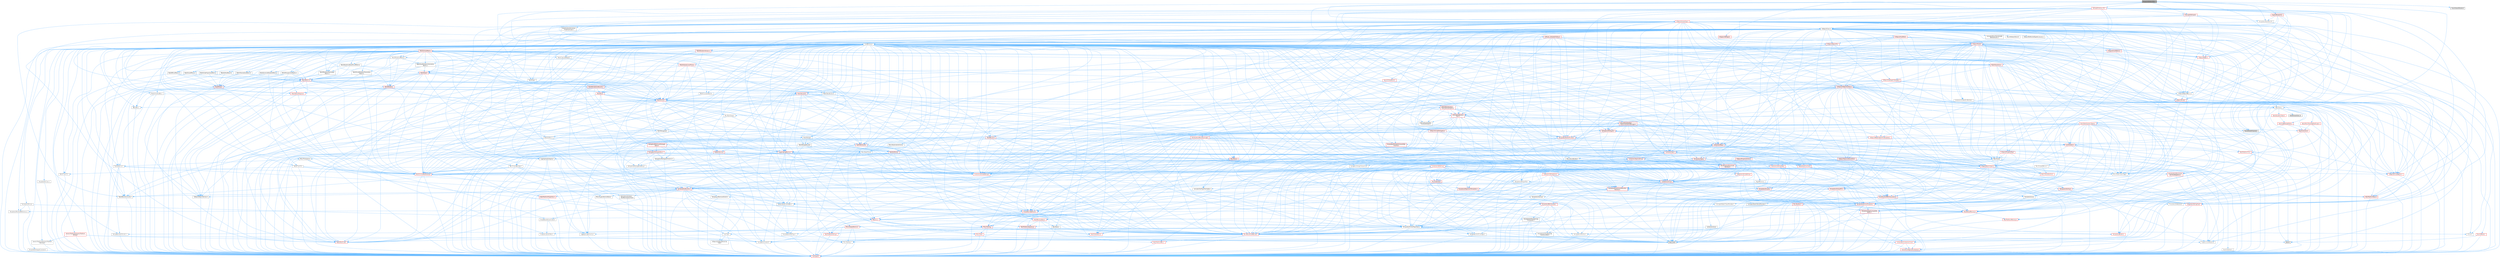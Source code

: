 digraph "BlueprintEditorUtils.h"
{
 // INTERACTIVE_SVG=YES
 // LATEX_PDF_SIZE
  bgcolor="transparent";
  edge [fontname=Helvetica,fontsize=10,labelfontname=Helvetica,labelfontsize=10];
  node [fontname=Helvetica,fontsize=10,shape=box,height=0.2,width=0.4];
  Node1 [id="Node000001",label="BlueprintEditorUtils.h",height=0.2,width=0.4,color="gray40", fillcolor="grey60", style="filled", fontcolor="black",tooltip=" "];
  Node1 -> Node2 [id="edge1_Node000001_Node000002",color="steelblue1",style="solid",tooltip=" "];
  Node2 [id="Node000002",label="CoreMinimal.h",height=0.2,width=0.4,color="grey40", fillcolor="white", style="filled",URL="$d7/d67/CoreMinimal_8h.html",tooltip=" "];
  Node2 -> Node3 [id="edge2_Node000002_Node000003",color="steelblue1",style="solid",tooltip=" "];
  Node3 [id="Node000003",label="CoreTypes.h",height=0.2,width=0.4,color="red", fillcolor="#FFF0F0", style="filled",URL="$dc/dec/CoreTypes_8h.html",tooltip=" "];
  Node2 -> Node17 [id="edge3_Node000002_Node000017",color="steelblue1",style="solid",tooltip=" "];
  Node17 [id="Node000017",label="CoreFwd.h",height=0.2,width=0.4,color="grey40", fillcolor="white", style="filled",URL="$d1/d1e/CoreFwd_8h.html",tooltip=" "];
  Node17 -> Node3 [id="edge4_Node000017_Node000003",color="steelblue1",style="solid",tooltip=" "];
  Node17 -> Node18 [id="edge5_Node000017_Node000018",color="steelblue1",style="solid",tooltip=" "];
  Node18 [id="Node000018",label="Containers/ContainersFwd.h",height=0.2,width=0.4,color="red", fillcolor="#FFF0F0", style="filled",URL="$d4/d0a/ContainersFwd_8h.html",tooltip=" "];
  Node18 -> Node3 [id="edge6_Node000018_Node000003",color="steelblue1",style="solid",tooltip=" "];
  Node18 -> Node19 [id="edge7_Node000018_Node000019",color="steelblue1",style="solid",tooltip=" "];
  Node19 [id="Node000019",label="Traits/IsContiguousContainer.h",height=0.2,width=0.4,color="red", fillcolor="#FFF0F0", style="filled",URL="$d5/d3c/IsContiguousContainer_8h.html",tooltip=" "];
  Node19 -> Node3 [id="edge8_Node000019_Node000003",color="steelblue1",style="solid",tooltip=" "];
  Node17 -> Node22 [id="edge9_Node000017_Node000022",color="steelblue1",style="solid",tooltip=" "];
  Node22 [id="Node000022",label="Math/MathFwd.h",height=0.2,width=0.4,color="red", fillcolor="#FFF0F0", style="filled",URL="$d2/d10/MathFwd_8h.html",tooltip=" "];
  Node17 -> Node23 [id="edge10_Node000017_Node000023",color="steelblue1",style="solid",tooltip=" "];
  Node23 [id="Node000023",label="UObject/UObjectHierarchy\lFwd.h",height=0.2,width=0.4,color="grey40", fillcolor="white", style="filled",URL="$d3/d13/UObjectHierarchyFwd_8h.html",tooltip=" "];
  Node2 -> Node23 [id="edge11_Node000002_Node000023",color="steelblue1",style="solid",tooltip=" "];
  Node2 -> Node18 [id="edge12_Node000002_Node000018",color="steelblue1",style="solid",tooltip=" "];
  Node2 -> Node24 [id="edge13_Node000002_Node000024",color="steelblue1",style="solid",tooltip=" "];
  Node24 [id="Node000024",label="Misc/VarArgs.h",height=0.2,width=0.4,color="grey40", fillcolor="white", style="filled",URL="$d5/d6f/VarArgs_8h.html",tooltip=" "];
  Node24 -> Node3 [id="edge14_Node000024_Node000003",color="steelblue1",style="solid",tooltip=" "];
  Node2 -> Node25 [id="edge15_Node000002_Node000025",color="steelblue1",style="solid",tooltip=" "];
  Node25 [id="Node000025",label="Logging/LogVerbosity.h",height=0.2,width=0.4,color="grey40", fillcolor="white", style="filled",URL="$d2/d8f/LogVerbosity_8h.html",tooltip=" "];
  Node25 -> Node3 [id="edge16_Node000025_Node000003",color="steelblue1",style="solid",tooltip=" "];
  Node2 -> Node26 [id="edge17_Node000002_Node000026",color="steelblue1",style="solid",tooltip=" "];
  Node26 [id="Node000026",label="Misc/OutputDevice.h",height=0.2,width=0.4,color="red", fillcolor="#FFF0F0", style="filled",URL="$d7/d32/OutputDevice_8h.html",tooltip=" "];
  Node26 -> Node17 [id="edge18_Node000026_Node000017",color="steelblue1",style="solid",tooltip=" "];
  Node26 -> Node3 [id="edge19_Node000026_Node000003",color="steelblue1",style="solid",tooltip=" "];
  Node26 -> Node25 [id="edge20_Node000026_Node000025",color="steelblue1",style="solid",tooltip=" "];
  Node26 -> Node24 [id="edge21_Node000026_Node000024",color="steelblue1",style="solid",tooltip=" "];
  Node2 -> Node32 [id="edge22_Node000002_Node000032",color="steelblue1",style="solid",tooltip=" "];
  Node32 [id="Node000032",label="HAL/PlatformCrt.h",height=0.2,width=0.4,color="red", fillcolor="#FFF0F0", style="filled",URL="$d8/d75/PlatformCrt_8h.html",tooltip=" "];
  Node2 -> Node42 [id="edge23_Node000002_Node000042",color="steelblue1",style="solid",tooltip=" "];
  Node42 [id="Node000042",label="HAL/PlatformMisc.h",height=0.2,width=0.4,color="red", fillcolor="#FFF0F0", style="filled",URL="$d0/df5/PlatformMisc_8h.html",tooltip=" "];
  Node42 -> Node3 [id="edge24_Node000042_Node000003",color="steelblue1",style="solid",tooltip=" "];
  Node2 -> Node61 [id="edge25_Node000002_Node000061",color="steelblue1",style="solid",tooltip=" "];
  Node61 [id="Node000061",label="Misc/AssertionMacros.h",height=0.2,width=0.4,color="red", fillcolor="#FFF0F0", style="filled",URL="$d0/dfa/AssertionMacros_8h.html",tooltip=" "];
  Node61 -> Node3 [id="edge26_Node000061_Node000003",color="steelblue1",style="solid",tooltip=" "];
  Node61 -> Node42 [id="edge27_Node000061_Node000042",color="steelblue1",style="solid",tooltip=" "];
  Node61 -> Node8 [id="edge28_Node000061_Node000008",color="steelblue1",style="solid",tooltip=" "];
  Node8 [id="Node000008",label="PreprocessorHelpers.h",height=0.2,width=0.4,color="grey40", fillcolor="white", style="filled",URL="$db/ddb/PreprocessorHelpers_8h.html",tooltip=" "];
  Node61 -> Node62 [id="edge29_Node000061_Node000062",color="steelblue1",style="solid",tooltip=" "];
  Node62 [id="Node000062",label="Templates/EnableIf.h",height=0.2,width=0.4,color="grey40", fillcolor="white", style="filled",URL="$d7/d60/EnableIf_8h.html",tooltip=" "];
  Node62 -> Node3 [id="edge30_Node000062_Node000003",color="steelblue1",style="solid",tooltip=" "];
  Node61 -> Node24 [id="edge31_Node000061_Node000024",color="steelblue1",style="solid",tooltip=" "];
  Node61 -> Node69 [id="edge32_Node000061_Node000069",color="steelblue1",style="solid",tooltip=" "];
  Node69 [id="Node000069",label="atomic",height=0.2,width=0.4,color="grey60", fillcolor="#E0E0E0", style="filled",tooltip=" "];
  Node2 -> Node70 [id="edge33_Node000002_Node000070",color="steelblue1",style="solid",tooltip=" "];
  Node70 [id="Node000070",label="Templates/IsPointer.h",height=0.2,width=0.4,color="grey40", fillcolor="white", style="filled",URL="$d7/d05/IsPointer_8h.html",tooltip=" "];
  Node70 -> Node3 [id="edge34_Node000070_Node000003",color="steelblue1",style="solid",tooltip=" "];
  Node2 -> Node71 [id="edge35_Node000002_Node000071",color="steelblue1",style="solid",tooltip=" "];
  Node71 [id="Node000071",label="HAL/PlatformMemory.h",height=0.2,width=0.4,color="red", fillcolor="#FFF0F0", style="filled",URL="$de/d68/PlatformMemory_8h.html",tooltip=" "];
  Node71 -> Node3 [id="edge36_Node000071_Node000003",color="steelblue1",style="solid",tooltip=" "];
  Node2 -> Node54 [id="edge37_Node000002_Node000054",color="steelblue1",style="solid",tooltip=" "];
  Node54 [id="Node000054",label="HAL/PlatformAtomics.h",height=0.2,width=0.4,color="red", fillcolor="#FFF0F0", style="filled",URL="$d3/d36/PlatformAtomics_8h.html",tooltip=" "];
  Node54 -> Node3 [id="edge38_Node000054_Node000003",color="steelblue1",style="solid",tooltip=" "];
  Node2 -> Node76 [id="edge39_Node000002_Node000076",color="steelblue1",style="solid",tooltip=" "];
  Node76 [id="Node000076",label="Misc/Exec.h",height=0.2,width=0.4,color="grey40", fillcolor="white", style="filled",URL="$de/ddb/Exec_8h.html",tooltip=" "];
  Node76 -> Node3 [id="edge40_Node000076_Node000003",color="steelblue1",style="solid",tooltip=" "];
  Node76 -> Node61 [id="edge41_Node000076_Node000061",color="steelblue1",style="solid",tooltip=" "];
  Node2 -> Node77 [id="edge42_Node000002_Node000077",color="steelblue1",style="solid",tooltip=" "];
  Node77 [id="Node000077",label="HAL/MemoryBase.h",height=0.2,width=0.4,color="red", fillcolor="#FFF0F0", style="filled",URL="$d6/d9f/MemoryBase_8h.html",tooltip=" "];
  Node77 -> Node3 [id="edge43_Node000077_Node000003",color="steelblue1",style="solid",tooltip=" "];
  Node77 -> Node54 [id="edge44_Node000077_Node000054",color="steelblue1",style="solid",tooltip=" "];
  Node77 -> Node32 [id="edge45_Node000077_Node000032",color="steelblue1",style="solid",tooltip=" "];
  Node77 -> Node76 [id="edge46_Node000077_Node000076",color="steelblue1",style="solid",tooltip=" "];
  Node77 -> Node26 [id="edge47_Node000077_Node000026",color="steelblue1",style="solid",tooltip=" "];
  Node2 -> Node87 [id="edge48_Node000002_Node000087",color="steelblue1",style="solid",tooltip=" "];
  Node87 [id="Node000087",label="HAL/UnrealMemory.h",height=0.2,width=0.4,color="red", fillcolor="#FFF0F0", style="filled",URL="$d9/d96/UnrealMemory_8h.html",tooltip=" "];
  Node87 -> Node3 [id="edge49_Node000087_Node000003",color="steelblue1",style="solid",tooltip=" "];
  Node87 -> Node77 [id="edge50_Node000087_Node000077",color="steelblue1",style="solid",tooltip=" "];
  Node87 -> Node71 [id="edge51_Node000087_Node000071",color="steelblue1",style="solid",tooltip=" "];
  Node87 -> Node70 [id="edge52_Node000087_Node000070",color="steelblue1",style="solid",tooltip=" "];
  Node2 -> Node89 [id="edge53_Node000002_Node000089",color="steelblue1",style="solid",tooltip=" "];
  Node89 [id="Node000089",label="Templates/IsArithmetic.h",height=0.2,width=0.4,color="grey40", fillcolor="white", style="filled",URL="$d2/d5d/IsArithmetic_8h.html",tooltip=" "];
  Node89 -> Node3 [id="edge54_Node000089_Node000003",color="steelblue1",style="solid",tooltip=" "];
  Node2 -> Node83 [id="edge55_Node000002_Node000083",color="steelblue1",style="solid",tooltip=" "];
  Node83 [id="Node000083",label="Templates/AndOrNot.h",height=0.2,width=0.4,color="grey40", fillcolor="white", style="filled",URL="$db/d0a/AndOrNot_8h.html",tooltip=" "];
  Node83 -> Node3 [id="edge56_Node000083_Node000003",color="steelblue1",style="solid",tooltip=" "];
  Node2 -> Node90 [id="edge57_Node000002_Node000090",color="steelblue1",style="solid",tooltip=" "];
  Node90 [id="Node000090",label="Templates/IsPODType.h",height=0.2,width=0.4,color="grey40", fillcolor="white", style="filled",URL="$d7/db1/IsPODType_8h.html",tooltip=" "];
  Node90 -> Node3 [id="edge58_Node000090_Node000003",color="steelblue1",style="solid",tooltip=" "];
  Node2 -> Node91 [id="edge59_Node000002_Node000091",color="steelblue1",style="solid",tooltip=" "];
  Node91 [id="Node000091",label="Templates/IsUECoreType.h",height=0.2,width=0.4,color="grey40", fillcolor="white", style="filled",URL="$d1/db8/IsUECoreType_8h.html",tooltip=" "];
  Node91 -> Node3 [id="edge60_Node000091_Node000003",color="steelblue1",style="solid",tooltip=" "];
  Node91 -> Node7 [id="edge61_Node000091_Node000007",color="steelblue1",style="solid",tooltip=" "];
  Node7 [id="Node000007",label="type_traits",height=0.2,width=0.4,color="grey60", fillcolor="#E0E0E0", style="filled",tooltip=" "];
  Node2 -> Node84 [id="edge62_Node000002_Node000084",color="steelblue1",style="solid",tooltip=" "];
  Node84 [id="Node000084",label="Templates/IsTriviallyCopy\lConstructible.h",height=0.2,width=0.4,color="grey40", fillcolor="white", style="filled",URL="$d3/d78/IsTriviallyCopyConstructible_8h.html",tooltip=" "];
  Node84 -> Node3 [id="edge63_Node000084_Node000003",color="steelblue1",style="solid",tooltip=" "];
  Node84 -> Node7 [id="edge64_Node000084_Node000007",color="steelblue1",style="solid",tooltip=" "];
  Node2 -> Node92 [id="edge65_Node000002_Node000092",color="steelblue1",style="solid",tooltip=" "];
  Node92 [id="Node000092",label="Templates/UnrealTypeTraits.h",height=0.2,width=0.4,color="grey40", fillcolor="white", style="filled",URL="$d2/d2d/UnrealTypeTraits_8h.html",tooltip=" "];
  Node92 -> Node3 [id="edge66_Node000092_Node000003",color="steelblue1",style="solid",tooltip=" "];
  Node92 -> Node70 [id="edge67_Node000092_Node000070",color="steelblue1",style="solid",tooltip=" "];
  Node92 -> Node61 [id="edge68_Node000092_Node000061",color="steelblue1",style="solid",tooltip=" "];
  Node92 -> Node83 [id="edge69_Node000092_Node000083",color="steelblue1",style="solid",tooltip=" "];
  Node92 -> Node62 [id="edge70_Node000092_Node000062",color="steelblue1",style="solid",tooltip=" "];
  Node92 -> Node89 [id="edge71_Node000092_Node000089",color="steelblue1",style="solid",tooltip=" "];
  Node92 -> Node29 [id="edge72_Node000092_Node000029",color="steelblue1",style="solid",tooltip=" "];
  Node29 [id="Node000029",label="IsEnum.h",height=0.2,width=0.4,color="grey40", fillcolor="white", style="filled",URL="$d4/de5/IsEnum_8h.html",tooltip=" "];
  Node92 -> Node93 [id="edge73_Node000092_Node000093",color="steelblue1",style="solid",tooltip=" "];
  Node93 [id="Node000093",label="Templates/Models.h",height=0.2,width=0.4,color="red", fillcolor="#FFF0F0", style="filled",URL="$d3/d0c/Models_8h.html",tooltip=" "];
  Node92 -> Node90 [id="edge74_Node000092_Node000090",color="steelblue1",style="solid",tooltip=" "];
  Node92 -> Node91 [id="edge75_Node000092_Node000091",color="steelblue1",style="solid",tooltip=" "];
  Node92 -> Node84 [id="edge76_Node000092_Node000084",color="steelblue1",style="solid",tooltip=" "];
  Node2 -> Node62 [id="edge77_Node000002_Node000062",color="steelblue1",style="solid",tooltip=" "];
  Node2 -> Node94 [id="edge78_Node000002_Node000094",color="steelblue1",style="solid",tooltip=" "];
  Node94 [id="Node000094",label="Templates/RemoveReference.h",height=0.2,width=0.4,color="grey40", fillcolor="white", style="filled",URL="$da/dbe/RemoveReference_8h.html",tooltip=" "];
  Node94 -> Node3 [id="edge79_Node000094_Node000003",color="steelblue1",style="solid",tooltip=" "];
  Node2 -> Node95 [id="edge80_Node000002_Node000095",color="steelblue1",style="solid",tooltip=" "];
  Node95 [id="Node000095",label="Templates/IntegralConstant.h",height=0.2,width=0.4,color="grey40", fillcolor="white", style="filled",URL="$db/d1b/IntegralConstant_8h.html",tooltip=" "];
  Node95 -> Node3 [id="edge81_Node000095_Node000003",color="steelblue1",style="solid",tooltip=" "];
  Node2 -> Node96 [id="edge82_Node000002_Node000096",color="steelblue1",style="solid",tooltip=" "];
  Node96 [id="Node000096",label="Templates/IsClass.h",height=0.2,width=0.4,color="grey40", fillcolor="white", style="filled",URL="$db/dcb/IsClass_8h.html",tooltip=" "];
  Node96 -> Node3 [id="edge83_Node000096_Node000003",color="steelblue1",style="solid",tooltip=" "];
  Node2 -> Node97 [id="edge84_Node000002_Node000097",color="steelblue1",style="solid",tooltip=" "];
  Node97 [id="Node000097",label="Templates/TypeCompatible\lBytes.h",height=0.2,width=0.4,color="red", fillcolor="#FFF0F0", style="filled",URL="$df/d0a/TypeCompatibleBytes_8h.html",tooltip=" "];
  Node97 -> Node3 [id="edge85_Node000097_Node000003",color="steelblue1",style="solid",tooltip=" "];
  Node97 -> Node7 [id="edge86_Node000097_Node000007",color="steelblue1",style="solid",tooltip=" "];
  Node2 -> Node19 [id="edge87_Node000002_Node000019",color="steelblue1",style="solid",tooltip=" "];
  Node2 -> Node98 [id="edge88_Node000002_Node000098",color="steelblue1",style="solid",tooltip=" "];
  Node98 [id="Node000098",label="Templates/UnrealTemplate.h",height=0.2,width=0.4,color="red", fillcolor="#FFF0F0", style="filled",URL="$d4/d24/UnrealTemplate_8h.html",tooltip=" "];
  Node98 -> Node3 [id="edge89_Node000098_Node000003",color="steelblue1",style="solid",tooltip=" "];
  Node98 -> Node70 [id="edge90_Node000098_Node000070",color="steelblue1",style="solid",tooltip=" "];
  Node98 -> Node87 [id="edge91_Node000098_Node000087",color="steelblue1",style="solid",tooltip=" "];
  Node98 -> Node92 [id="edge92_Node000098_Node000092",color="steelblue1",style="solid",tooltip=" "];
  Node98 -> Node94 [id="edge93_Node000098_Node000094",color="steelblue1",style="solid",tooltip=" "];
  Node98 -> Node97 [id="edge94_Node000098_Node000097",color="steelblue1",style="solid",tooltip=" "];
  Node98 -> Node19 [id="edge95_Node000098_Node000019",color="steelblue1",style="solid",tooltip=" "];
  Node98 -> Node7 [id="edge96_Node000098_Node000007",color="steelblue1",style="solid",tooltip=" "];
  Node2 -> Node47 [id="edge97_Node000002_Node000047",color="steelblue1",style="solid",tooltip=" "];
  Node47 [id="Node000047",label="Math/NumericLimits.h",height=0.2,width=0.4,color="grey40", fillcolor="white", style="filled",URL="$df/d1b/NumericLimits_8h.html",tooltip=" "];
  Node47 -> Node3 [id="edge98_Node000047_Node000003",color="steelblue1",style="solid",tooltip=" "];
  Node2 -> Node102 [id="edge99_Node000002_Node000102",color="steelblue1",style="solid",tooltip=" "];
  Node102 [id="Node000102",label="HAL/PlatformMath.h",height=0.2,width=0.4,color="red", fillcolor="#FFF0F0", style="filled",URL="$dc/d53/PlatformMath_8h.html",tooltip=" "];
  Node102 -> Node3 [id="edge100_Node000102_Node000003",color="steelblue1",style="solid",tooltip=" "];
  Node2 -> Node85 [id="edge101_Node000002_Node000085",color="steelblue1",style="solid",tooltip=" "];
  Node85 [id="Node000085",label="Templates/IsTriviallyCopy\lAssignable.h",height=0.2,width=0.4,color="grey40", fillcolor="white", style="filled",URL="$d2/df2/IsTriviallyCopyAssignable_8h.html",tooltip=" "];
  Node85 -> Node3 [id="edge102_Node000085_Node000003",color="steelblue1",style="solid",tooltip=" "];
  Node85 -> Node7 [id="edge103_Node000085_Node000007",color="steelblue1",style="solid",tooltip=" "];
  Node2 -> Node110 [id="edge104_Node000002_Node000110",color="steelblue1",style="solid",tooltip=" "];
  Node110 [id="Node000110",label="Templates/MemoryOps.h",height=0.2,width=0.4,color="red", fillcolor="#FFF0F0", style="filled",URL="$db/dea/MemoryOps_8h.html",tooltip=" "];
  Node110 -> Node3 [id="edge105_Node000110_Node000003",color="steelblue1",style="solid",tooltip=" "];
  Node110 -> Node87 [id="edge106_Node000110_Node000087",color="steelblue1",style="solid",tooltip=" "];
  Node110 -> Node85 [id="edge107_Node000110_Node000085",color="steelblue1",style="solid",tooltip=" "];
  Node110 -> Node84 [id="edge108_Node000110_Node000084",color="steelblue1",style="solid",tooltip=" "];
  Node110 -> Node92 [id="edge109_Node000110_Node000092",color="steelblue1",style="solid",tooltip=" "];
  Node110 -> Node7 [id="edge110_Node000110_Node000007",color="steelblue1",style="solid",tooltip=" "];
  Node2 -> Node111 [id="edge111_Node000002_Node000111",color="steelblue1",style="solid",tooltip=" "];
  Node111 [id="Node000111",label="Containers/ContainerAllocation\lPolicies.h",height=0.2,width=0.4,color="red", fillcolor="#FFF0F0", style="filled",URL="$d7/dff/ContainerAllocationPolicies_8h.html",tooltip=" "];
  Node111 -> Node3 [id="edge112_Node000111_Node000003",color="steelblue1",style="solid",tooltip=" "];
  Node111 -> Node111 [id="edge113_Node000111_Node000111",color="steelblue1",style="solid",tooltip=" "];
  Node111 -> Node102 [id="edge114_Node000111_Node000102",color="steelblue1",style="solid",tooltip=" "];
  Node111 -> Node87 [id="edge115_Node000111_Node000087",color="steelblue1",style="solid",tooltip=" "];
  Node111 -> Node47 [id="edge116_Node000111_Node000047",color="steelblue1",style="solid",tooltip=" "];
  Node111 -> Node61 [id="edge117_Node000111_Node000061",color="steelblue1",style="solid",tooltip=" "];
  Node111 -> Node110 [id="edge118_Node000111_Node000110",color="steelblue1",style="solid",tooltip=" "];
  Node111 -> Node97 [id="edge119_Node000111_Node000097",color="steelblue1",style="solid",tooltip=" "];
  Node111 -> Node7 [id="edge120_Node000111_Node000007",color="steelblue1",style="solid",tooltip=" "];
  Node2 -> Node114 [id="edge121_Node000002_Node000114",color="steelblue1",style="solid",tooltip=" "];
  Node114 [id="Node000114",label="Templates/IsEnumClass.h",height=0.2,width=0.4,color="grey40", fillcolor="white", style="filled",URL="$d7/d15/IsEnumClass_8h.html",tooltip=" "];
  Node114 -> Node3 [id="edge122_Node000114_Node000003",color="steelblue1",style="solid",tooltip=" "];
  Node114 -> Node83 [id="edge123_Node000114_Node000083",color="steelblue1",style="solid",tooltip=" "];
  Node2 -> Node115 [id="edge124_Node000002_Node000115",color="steelblue1",style="solid",tooltip=" "];
  Node115 [id="Node000115",label="HAL/PlatformProperties.h",height=0.2,width=0.4,color="red", fillcolor="#FFF0F0", style="filled",URL="$d9/db0/PlatformProperties_8h.html",tooltip=" "];
  Node115 -> Node3 [id="edge125_Node000115_Node000003",color="steelblue1",style="solid",tooltip=" "];
  Node2 -> Node118 [id="edge126_Node000002_Node000118",color="steelblue1",style="solid",tooltip=" "];
  Node118 [id="Node000118",label="Misc/EngineVersionBase.h",height=0.2,width=0.4,color="grey40", fillcolor="white", style="filled",URL="$d5/d2b/EngineVersionBase_8h.html",tooltip=" "];
  Node118 -> Node3 [id="edge127_Node000118_Node000003",color="steelblue1",style="solid",tooltip=" "];
  Node2 -> Node119 [id="edge128_Node000002_Node000119",color="steelblue1",style="solid",tooltip=" "];
  Node119 [id="Node000119",label="Internationalization\l/TextNamespaceFwd.h",height=0.2,width=0.4,color="grey40", fillcolor="white", style="filled",URL="$d8/d97/TextNamespaceFwd_8h.html",tooltip=" "];
  Node119 -> Node3 [id="edge129_Node000119_Node000003",color="steelblue1",style="solid",tooltip=" "];
  Node2 -> Node120 [id="edge130_Node000002_Node000120",color="steelblue1",style="solid",tooltip=" "];
  Node120 [id="Node000120",label="Serialization/Archive.h",height=0.2,width=0.4,color="red", fillcolor="#FFF0F0", style="filled",URL="$d7/d3b/Archive_8h.html",tooltip=" "];
  Node120 -> Node17 [id="edge131_Node000120_Node000017",color="steelblue1",style="solid",tooltip=" "];
  Node120 -> Node3 [id="edge132_Node000120_Node000003",color="steelblue1",style="solid",tooltip=" "];
  Node120 -> Node115 [id="edge133_Node000120_Node000115",color="steelblue1",style="solid",tooltip=" "];
  Node120 -> Node119 [id="edge134_Node000120_Node000119",color="steelblue1",style="solid",tooltip=" "];
  Node120 -> Node22 [id="edge135_Node000120_Node000022",color="steelblue1",style="solid",tooltip=" "];
  Node120 -> Node61 [id="edge136_Node000120_Node000061",color="steelblue1",style="solid",tooltip=" "];
  Node120 -> Node118 [id="edge137_Node000120_Node000118",color="steelblue1",style="solid",tooltip=" "];
  Node120 -> Node24 [id="edge138_Node000120_Node000024",color="steelblue1",style="solid",tooltip=" "];
  Node120 -> Node62 [id="edge139_Node000120_Node000062",color="steelblue1",style="solid",tooltip=" "];
  Node120 -> Node114 [id="edge140_Node000120_Node000114",color="steelblue1",style="solid",tooltip=" "];
  Node120 -> Node98 [id="edge141_Node000120_Node000098",color="steelblue1",style="solid",tooltip=" "];
  Node120 -> Node123 [id="edge142_Node000120_Node000123",color="steelblue1",style="solid",tooltip=" "];
  Node123 [id="Node000123",label="UObject/ObjectVersion.h",height=0.2,width=0.4,color="grey40", fillcolor="white", style="filled",URL="$da/d63/ObjectVersion_8h.html",tooltip=" "];
  Node123 -> Node3 [id="edge143_Node000123_Node000003",color="steelblue1",style="solid",tooltip=" "];
  Node2 -> Node124 [id="edge144_Node000002_Node000124",color="steelblue1",style="solid",tooltip=" "];
  Node124 [id="Node000124",label="Templates/Less.h",height=0.2,width=0.4,color="grey40", fillcolor="white", style="filled",URL="$de/dc8/Less_8h.html",tooltip=" "];
  Node124 -> Node3 [id="edge145_Node000124_Node000003",color="steelblue1",style="solid",tooltip=" "];
  Node124 -> Node98 [id="edge146_Node000124_Node000098",color="steelblue1",style="solid",tooltip=" "];
  Node2 -> Node125 [id="edge147_Node000002_Node000125",color="steelblue1",style="solid",tooltip=" "];
  Node125 [id="Node000125",label="Templates/Sorting.h",height=0.2,width=0.4,color="red", fillcolor="#FFF0F0", style="filled",URL="$d3/d9e/Sorting_8h.html",tooltip=" "];
  Node125 -> Node3 [id="edge148_Node000125_Node000003",color="steelblue1",style="solid",tooltip=" "];
  Node125 -> Node102 [id="edge149_Node000125_Node000102",color="steelblue1",style="solid",tooltip=" "];
  Node125 -> Node124 [id="edge150_Node000125_Node000124",color="steelblue1",style="solid",tooltip=" "];
  Node2 -> Node136 [id="edge151_Node000002_Node000136",color="steelblue1",style="solid",tooltip=" "];
  Node136 [id="Node000136",label="Misc/Char.h",height=0.2,width=0.4,color="red", fillcolor="#FFF0F0", style="filled",URL="$d0/d58/Char_8h.html",tooltip=" "];
  Node136 -> Node3 [id="edge152_Node000136_Node000003",color="steelblue1",style="solid",tooltip=" "];
  Node136 -> Node7 [id="edge153_Node000136_Node000007",color="steelblue1",style="solid",tooltip=" "];
  Node2 -> Node139 [id="edge154_Node000002_Node000139",color="steelblue1",style="solid",tooltip=" "];
  Node139 [id="Node000139",label="GenericPlatform/GenericPlatform\lStricmp.h",height=0.2,width=0.4,color="grey40", fillcolor="white", style="filled",URL="$d2/d86/GenericPlatformStricmp_8h.html",tooltip=" "];
  Node139 -> Node3 [id="edge155_Node000139_Node000003",color="steelblue1",style="solid",tooltip=" "];
  Node2 -> Node140 [id="edge156_Node000002_Node000140",color="steelblue1",style="solid",tooltip=" "];
  Node140 [id="Node000140",label="GenericPlatform/GenericPlatform\lString.h",height=0.2,width=0.4,color="red", fillcolor="#FFF0F0", style="filled",URL="$dd/d20/GenericPlatformString_8h.html",tooltip=" "];
  Node140 -> Node3 [id="edge157_Node000140_Node000003",color="steelblue1",style="solid",tooltip=" "];
  Node140 -> Node139 [id="edge158_Node000140_Node000139",color="steelblue1",style="solid",tooltip=" "];
  Node140 -> Node62 [id="edge159_Node000140_Node000062",color="steelblue1",style="solid",tooltip=" "];
  Node140 -> Node7 [id="edge160_Node000140_Node000007",color="steelblue1",style="solid",tooltip=" "];
  Node2 -> Node73 [id="edge161_Node000002_Node000073",color="steelblue1",style="solid",tooltip=" "];
  Node73 [id="Node000073",label="HAL/PlatformString.h",height=0.2,width=0.4,color="red", fillcolor="#FFF0F0", style="filled",URL="$db/db5/PlatformString_8h.html",tooltip=" "];
  Node73 -> Node3 [id="edge162_Node000073_Node000003",color="steelblue1",style="solid",tooltip=" "];
  Node2 -> Node143 [id="edge163_Node000002_Node000143",color="steelblue1",style="solid",tooltip=" "];
  Node143 [id="Node000143",label="Misc/CString.h",height=0.2,width=0.4,color="red", fillcolor="#FFF0F0", style="filled",URL="$d2/d49/CString_8h.html",tooltip=" "];
  Node143 -> Node3 [id="edge164_Node000143_Node000003",color="steelblue1",style="solid",tooltip=" "];
  Node143 -> Node32 [id="edge165_Node000143_Node000032",color="steelblue1",style="solid",tooltip=" "];
  Node143 -> Node73 [id="edge166_Node000143_Node000073",color="steelblue1",style="solid",tooltip=" "];
  Node143 -> Node61 [id="edge167_Node000143_Node000061",color="steelblue1",style="solid",tooltip=" "];
  Node143 -> Node136 [id="edge168_Node000143_Node000136",color="steelblue1",style="solid",tooltip=" "];
  Node143 -> Node24 [id="edge169_Node000143_Node000024",color="steelblue1",style="solid",tooltip=" "];
  Node2 -> Node144 [id="edge170_Node000002_Node000144",color="steelblue1",style="solid",tooltip=" "];
  Node144 [id="Node000144",label="Misc/Crc.h",height=0.2,width=0.4,color="red", fillcolor="#FFF0F0", style="filled",URL="$d4/dd2/Crc_8h.html",tooltip=" "];
  Node144 -> Node3 [id="edge171_Node000144_Node000003",color="steelblue1",style="solid",tooltip=" "];
  Node144 -> Node73 [id="edge172_Node000144_Node000073",color="steelblue1",style="solid",tooltip=" "];
  Node144 -> Node61 [id="edge173_Node000144_Node000061",color="steelblue1",style="solid",tooltip=" "];
  Node144 -> Node143 [id="edge174_Node000144_Node000143",color="steelblue1",style="solid",tooltip=" "];
  Node144 -> Node136 [id="edge175_Node000144_Node000136",color="steelblue1",style="solid",tooltip=" "];
  Node144 -> Node92 [id="edge176_Node000144_Node000092",color="steelblue1",style="solid",tooltip=" "];
  Node2 -> Node135 [id="edge177_Node000002_Node000135",color="steelblue1",style="solid",tooltip=" "];
  Node135 [id="Node000135",label="Math/UnrealMathUtility.h",height=0.2,width=0.4,color="red", fillcolor="#FFF0F0", style="filled",URL="$db/db8/UnrealMathUtility_8h.html",tooltip=" "];
  Node135 -> Node3 [id="edge178_Node000135_Node000003",color="steelblue1",style="solid",tooltip=" "];
  Node135 -> Node61 [id="edge179_Node000135_Node000061",color="steelblue1",style="solid",tooltip=" "];
  Node135 -> Node102 [id="edge180_Node000135_Node000102",color="steelblue1",style="solid",tooltip=" "];
  Node135 -> Node22 [id="edge181_Node000135_Node000022",color="steelblue1",style="solid",tooltip=" "];
  Node2 -> Node145 [id="edge182_Node000002_Node000145",color="steelblue1",style="solid",tooltip=" "];
  Node145 [id="Node000145",label="Containers/UnrealString.h",height=0.2,width=0.4,color="red", fillcolor="#FFF0F0", style="filled",URL="$d5/dba/UnrealString_8h.html",tooltip=" "];
  Node2 -> Node149 [id="edge183_Node000002_Node000149",color="steelblue1",style="solid",tooltip=" "];
  Node149 [id="Node000149",label="Containers/Array.h",height=0.2,width=0.4,color="red", fillcolor="#FFF0F0", style="filled",URL="$df/dd0/Array_8h.html",tooltip=" "];
  Node149 -> Node3 [id="edge184_Node000149_Node000003",color="steelblue1",style="solid",tooltip=" "];
  Node149 -> Node61 [id="edge185_Node000149_Node000061",color="steelblue1",style="solid",tooltip=" "];
  Node149 -> Node87 [id="edge186_Node000149_Node000087",color="steelblue1",style="solid",tooltip=" "];
  Node149 -> Node92 [id="edge187_Node000149_Node000092",color="steelblue1",style="solid",tooltip=" "];
  Node149 -> Node98 [id="edge188_Node000149_Node000098",color="steelblue1",style="solid",tooltip=" "];
  Node149 -> Node111 [id="edge189_Node000149_Node000111",color="steelblue1",style="solid",tooltip=" "];
  Node149 -> Node120 [id="edge190_Node000149_Node000120",color="steelblue1",style="solid",tooltip=" "];
  Node149 -> Node170 [id="edge191_Node000149_Node000170",color="steelblue1",style="solid",tooltip=" "];
  Node170 [id="Node000170",label="Concepts/GetTypeHashable.h",height=0.2,width=0.4,color="grey40", fillcolor="white", style="filled",URL="$d3/da2/GetTypeHashable_8h.html",tooltip=" "];
  Node170 -> Node3 [id="edge192_Node000170_Node000003",color="steelblue1",style="solid",tooltip=" "];
  Node170 -> Node161 [id="edge193_Node000170_Node000161",color="steelblue1",style="solid",tooltip=" "];
  Node161 [id="Node000161",label="Templates/TypeHash.h",height=0.2,width=0.4,color="red", fillcolor="#FFF0F0", style="filled",URL="$d1/d62/TypeHash_8h.html",tooltip=" "];
  Node161 -> Node3 [id="edge194_Node000161_Node000003",color="steelblue1",style="solid",tooltip=" "];
  Node161 -> Node144 [id="edge195_Node000161_Node000144",color="steelblue1",style="solid",tooltip=" "];
  Node161 -> Node7 [id="edge196_Node000161_Node000007",color="steelblue1",style="solid",tooltip=" "];
  Node149 -> Node128 [id="edge197_Node000149_Node000128",color="steelblue1",style="solid",tooltip=" "];
  Node128 [id="Node000128",label="Templates/Invoke.h",height=0.2,width=0.4,color="red", fillcolor="#FFF0F0", style="filled",URL="$d7/deb/Invoke_8h.html",tooltip=" "];
  Node128 -> Node3 [id="edge198_Node000128_Node000003",color="steelblue1",style="solid",tooltip=" "];
  Node128 -> Node98 [id="edge199_Node000128_Node000098",color="steelblue1",style="solid",tooltip=" "];
  Node128 -> Node7 [id="edge200_Node000128_Node000007",color="steelblue1",style="solid",tooltip=" "];
  Node149 -> Node124 [id="edge201_Node000149_Node000124",color="steelblue1",style="solid",tooltip=" "];
  Node149 -> Node125 [id="edge202_Node000149_Node000125",color="steelblue1",style="solid",tooltip=" "];
  Node149 -> Node172 [id="edge203_Node000149_Node000172",color="steelblue1",style="solid",tooltip=" "];
  Node172 [id="Node000172",label="Templates/AlignmentTemplates.h",height=0.2,width=0.4,color="red", fillcolor="#FFF0F0", style="filled",URL="$dd/d32/AlignmentTemplates_8h.html",tooltip=" "];
  Node172 -> Node3 [id="edge204_Node000172_Node000003",color="steelblue1",style="solid",tooltip=" "];
  Node172 -> Node70 [id="edge205_Node000172_Node000070",color="steelblue1",style="solid",tooltip=" "];
  Node149 -> Node7 [id="edge206_Node000149_Node000007",color="steelblue1",style="solid",tooltip=" "];
  Node2 -> Node173 [id="edge207_Node000002_Node000173",color="steelblue1",style="solid",tooltip=" "];
  Node173 [id="Node000173",label="Misc/FrameNumber.h",height=0.2,width=0.4,color="grey40", fillcolor="white", style="filled",URL="$dd/dbd/FrameNumber_8h.html",tooltip=" "];
  Node173 -> Node3 [id="edge208_Node000173_Node000003",color="steelblue1",style="solid",tooltip=" "];
  Node173 -> Node47 [id="edge209_Node000173_Node000047",color="steelblue1",style="solid",tooltip=" "];
  Node173 -> Node135 [id="edge210_Node000173_Node000135",color="steelblue1",style="solid",tooltip=" "];
  Node173 -> Node62 [id="edge211_Node000173_Node000062",color="steelblue1",style="solid",tooltip=" "];
  Node173 -> Node92 [id="edge212_Node000173_Node000092",color="steelblue1",style="solid",tooltip=" "];
  Node2 -> Node174 [id="edge213_Node000002_Node000174",color="steelblue1",style="solid",tooltip=" "];
  Node174 [id="Node000174",label="Misc/Timespan.h",height=0.2,width=0.4,color="grey40", fillcolor="white", style="filled",URL="$da/dd9/Timespan_8h.html",tooltip=" "];
  Node174 -> Node3 [id="edge214_Node000174_Node000003",color="steelblue1",style="solid",tooltip=" "];
  Node174 -> Node175 [id="edge215_Node000174_Node000175",color="steelblue1",style="solid",tooltip=" "];
  Node175 [id="Node000175",label="Math/Interval.h",height=0.2,width=0.4,color="grey40", fillcolor="white", style="filled",URL="$d1/d55/Interval_8h.html",tooltip=" "];
  Node175 -> Node3 [id="edge216_Node000175_Node000003",color="steelblue1",style="solid",tooltip=" "];
  Node175 -> Node89 [id="edge217_Node000175_Node000089",color="steelblue1",style="solid",tooltip=" "];
  Node175 -> Node92 [id="edge218_Node000175_Node000092",color="steelblue1",style="solid",tooltip=" "];
  Node175 -> Node47 [id="edge219_Node000175_Node000047",color="steelblue1",style="solid",tooltip=" "];
  Node175 -> Node135 [id="edge220_Node000175_Node000135",color="steelblue1",style="solid",tooltip=" "];
  Node174 -> Node135 [id="edge221_Node000174_Node000135",color="steelblue1",style="solid",tooltip=" "];
  Node174 -> Node61 [id="edge222_Node000174_Node000061",color="steelblue1",style="solid",tooltip=" "];
  Node2 -> Node176 [id="edge223_Node000002_Node000176",color="steelblue1",style="solid",tooltip=" "];
  Node176 [id="Node000176",label="Containers/StringConv.h",height=0.2,width=0.4,color="red", fillcolor="#FFF0F0", style="filled",URL="$d3/ddf/StringConv_8h.html",tooltip=" "];
  Node176 -> Node3 [id="edge224_Node000176_Node000003",color="steelblue1",style="solid",tooltip=" "];
  Node176 -> Node61 [id="edge225_Node000176_Node000061",color="steelblue1",style="solid",tooltip=" "];
  Node176 -> Node111 [id="edge226_Node000176_Node000111",color="steelblue1",style="solid",tooltip=" "];
  Node176 -> Node149 [id="edge227_Node000176_Node000149",color="steelblue1",style="solid",tooltip=" "];
  Node176 -> Node143 [id="edge228_Node000176_Node000143",color="steelblue1",style="solid",tooltip=" "];
  Node176 -> Node177 [id="edge229_Node000176_Node000177",color="steelblue1",style="solid",tooltip=" "];
  Node177 [id="Node000177",label="Templates/IsArray.h",height=0.2,width=0.4,color="grey40", fillcolor="white", style="filled",URL="$d8/d8d/IsArray_8h.html",tooltip=" "];
  Node177 -> Node3 [id="edge230_Node000177_Node000003",color="steelblue1",style="solid",tooltip=" "];
  Node176 -> Node98 [id="edge231_Node000176_Node000098",color="steelblue1",style="solid",tooltip=" "];
  Node176 -> Node92 [id="edge232_Node000176_Node000092",color="steelblue1",style="solid",tooltip=" "];
  Node176 -> Node19 [id="edge233_Node000176_Node000019",color="steelblue1",style="solid",tooltip=" "];
  Node176 -> Node7 [id="edge234_Node000176_Node000007",color="steelblue1",style="solid",tooltip=" "];
  Node2 -> Node178 [id="edge235_Node000002_Node000178",color="steelblue1",style="solid",tooltip=" "];
  Node178 [id="Node000178",label="UObject/UnrealNames.h",height=0.2,width=0.4,color="red", fillcolor="#FFF0F0", style="filled",URL="$d8/db1/UnrealNames_8h.html",tooltip=" "];
  Node178 -> Node3 [id="edge236_Node000178_Node000003",color="steelblue1",style="solid",tooltip=" "];
  Node2 -> Node180 [id="edge237_Node000002_Node000180",color="steelblue1",style="solid",tooltip=" "];
  Node180 [id="Node000180",label="UObject/NameTypes.h",height=0.2,width=0.4,color="red", fillcolor="#FFF0F0", style="filled",URL="$d6/d35/NameTypes_8h.html",tooltip=" "];
  Node180 -> Node3 [id="edge238_Node000180_Node000003",color="steelblue1",style="solid",tooltip=" "];
  Node180 -> Node61 [id="edge239_Node000180_Node000061",color="steelblue1",style="solid",tooltip=" "];
  Node180 -> Node87 [id="edge240_Node000180_Node000087",color="steelblue1",style="solid",tooltip=" "];
  Node180 -> Node92 [id="edge241_Node000180_Node000092",color="steelblue1",style="solid",tooltip=" "];
  Node180 -> Node98 [id="edge242_Node000180_Node000098",color="steelblue1",style="solid",tooltip=" "];
  Node180 -> Node145 [id="edge243_Node000180_Node000145",color="steelblue1",style="solid",tooltip=" "];
  Node180 -> Node181 [id="edge244_Node000180_Node000181",color="steelblue1",style="solid",tooltip=" "];
  Node181 [id="Node000181",label="HAL/CriticalSection.h",height=0.2,width=0.4,color="red", fillcolor="#FFF0F0", style="filled",URL="$d6/d90/CriticalSection_8h.html",tooltip=" "];
  Node180 -> Node176 [id="edge245_Node000180_Node000176",color="steelblue1",style="solid",tooltip=" "];
  Node180 -> Node44 [id="edge246_Node000180_Node000044",color="steelblue1",style="solid",tooltip=" "];
  Node44 [id="Node000044",label="Containers/StringFwd.h",height=0.2,width=0.4,color="red", fillcolor="#FFF0F0", style="filled",URL="$df/d37/StringFwd_8h.html",tooltip=" "];
  Node44 -> Node3 [id="edge247_Node000044_Node000003",color="steelblue1",style="solid",tooltip=" "];
  Node44 -> Node19 [id="edge248_Node000044_Node000019",color="steelblue1",style="solid",tooltip=" "];
  Node180 -> Node178 [id="edge249_Node000180_Node000178",color="steelblue1",style="solid",tooltip=" "];
  Node180 -> Node157 [id="edge250_Node000180_Node000157",color="steelblue1",style="solid",tooltip=" "];
  Node157 [id="Node000157",label="Serialization/MemoryLayout.h",height=0.2,width=0.4,color="red", fillcolor="#FFF0F0", style="filled",URL="$d7/d66/MemoryLayout_8h.html",tooltip=" "];
  Node157 -> Node158 [id="edge251_Node000157_Node000158",color="steelblue1",style="solid",tooltip=" "];
  Node158 [id="Node000158",label="Concepts/StaticClassProvider.h",height=0.2,width=0.4,color="grey40", fillcolor="white", style="filled",URL="$dd/d83/StaticClassProvider_8h.html",tooltip=" "];
  Node157 -> Node159 [id="edge252_Node000157_Node000159",color="steelblue1",style="solid",tooltip=" "];
  Node159 [id="Node000159",label="Concepts/StaticStructProvider.h",height=0.2,width=0.4,color="grey40", fillcolor="white", style="filled",URL="$d5/d77/StaticStructProvider_8h.html",tooltip=" "];
  Node157 -> Node160 [id="edge253_Node000157_Node000160",color="steelblue1",style="solid",tooltip=" "];
  Node160 [id="Node000160",label="Containers/EnumAsByte.h",height=0.2,width=0.4,color="grey40", fillcolor="white", style="filled",URL="$d6/d9a/EnumAsByte_8h.html",tooltip=" "];
  Node160 -> Node3 [id="edge254_Node000160_Node000003",color="steelblue1",style="solid",tooltip=" "];
  Node160 -> Node90 [id="edge255_Node000160_Node000090",color="steelblue1",style="solid",tooltip=" "];
  Node160 -> Node161 [id="edge256_Node000160_Node000161",color="steelblue1",style="solid",tooltip=" "];
  Node157 -> Node44 [id="edge257_Node000157_Node000044",color="steelblue1",style="solid",tooltip=" "];
  Node157 -> Node87 [id="edge258_Node000157_Node000087",color="steelblue1",style="solid",tooltip=" "];
  Node157 -> Node62 [id="edge259_Node000157_Node000062",color="steelblue1",style="solid",tooltip=" "];
  Node157 -> Node164 [id="edge260_Node000157_Node000164",color="steelblue1",style="solid",tooltip=" "];
  Node164 [id="Node000164",label="Templates/IsAbstract.h",height=0.2,width=0.4,color="grey40", fillcolor="white", style="filled",URL="$d8/db7/IsAbstract_8h.html",tooltip=" "];
  Node157 -> Node93 [id="edge261_Node000157_Node000093",color="steelblue1",style="solid",tooltip=" "];
  Node157 -> Node98 [id="edge262_Node000157_Node000098",color="steelblue1",style="solid",tooltip=" "];
  Node2 -> Node188 [id="edge263_Node000002_Node000188",color="steelblue1",style="solid",tooltip=" "];
  Node188 [id="Node000188",label="Misc/Parse.h",height=0.2,width=0.4,color="red", fillcolor="#FFF0F0", style="filled",URL="$dc/d71/Parse_8h.html",tooltip=" "];
  Node188 -> Node44 [id="edge264_Node000188_Node000044",color="steelblue1",style="solid",tooltip=" "];
  Node188 -> Node145 [id="edge265_Node000188_Node000145",color="steelblue1",style="solid",tooltip=" "];
  Node188 -> Node3 [id="edge266_Node000188_Node000003",color="steelblue1",style="solid",tooltip=" "];
  Node188 -> Node32 [id="edge267_Node000188_Node000032",color="steelblue1",style="solid",tooltip=" "];
  Node188 -> Node49 [id="edge268_Node000188_Node000049",color="steelblue1",style="solid",tooltip=" "];
  Node49 [id="Node000049",label="Misc/EnumClassFlags.h",height=0.2,width=0.4,color="grey40", fillcolor="white", style="filled",URL="$d8/de7/EnumClassFlags_8h.html",tooltip=" "];
  Node188 -> Node189 [id="edge269_Node000188_Node000189",color="steelblue1",style="solid",tooltip=" "];
  Node189 [id="Node000189",label="Templates/Function.h",height=0.2,width=0.4,color="red", fillcolor="#FFF0F0", style="filled",URL="$df/df5/Function_8h.html",tooltip=" "];
  Node189 -> Node3 [id="edge270_Node000189_Node000003",color="steelblue1",style="solid",tooltip=" "];
  Node189 -> Node61 [id="edge271_Node000189_Node000061",color="steelblue1",style="solid",tooltip=" "];
  Node189 -> Node87 [id="edge272_Node000189_Node000087",color="steelblue1",style="solid",tooltip=" "];
  Node189 -> Node92 [id="edge273_Node000189_Node000092",color="steelblue1",style="solid",tooltip=" "];
  Node189 -> Node128 [id="edge274_Node000189_Node000128",color="steelblue1",style="solid",tooltip=" "];
  Node189 -> Node98 [id="edge275_Node000189_Node000098",color="steelblue1",style="solid",tooltip=" "];
  Node189 -> Node135 [id="edge276_Node000189_Node000135",color="steelblue1",style="solid",tooltip=" "];
  Node189 -> Node7 [id="edge277_Node000189_Node000007",color="steelblue1",style="solid",tooltip=" "];
  Node2 -> Node172 [id="edge278_Node000002_Node000172",color="steelblue1",style="solid",tooltip=" "];
  Node2 -> Node191 [id="edge279_Node000002_Node000191",color="steelblue1",style="solid",tooltip=" "];
  Node191 [id="Node000191",label="Misc/StructBuilder.h",height=0.2,width=0.4,color="grey40", fillcolor="white", style="filled",URL="$d9/db3/StructBuilder_8h.html",tooltip=" "];
  Node191 -> Node3 [id="edge280_Node000191_Node000003",color="steelblue1",style="solid",tooltip=" "];
  Node191 -> Node135 [id="edge281_Node000191_Node000135",color="steelblue1",style="solid",tooltip=" "];
  Node191 -> Node172 [id="edge282_Node000191_Node000172",color="steelblue1",style="solid",tooltip=" "];
  Node2 -> Node104 [id="edge283_Node000002_Node000104",color="steelblue1",style="solid",tooltip=" "];
  Node104 [id="Node000104",label="Templates/Decay.h",height=0.2,width=0.4,color="grey40", fillcolor="white", style="filled",URL="$dd/d0f/Decay_8h.html",tooltip=" "];
  Node104 -> Node3 [id="edge284_Node000104_Node000003",color="steelblue1",style="solid",tooltip=" "];
  Node104 -> Node94 [id="edge285_Node000104_Node000094",color="steelblue1",style="solid",tooltip=" "];
  Node104 -> Node7 [id="edge286_Node000104_Node000007",color="steelblue1",style="solid",tooltip=" "];
  Node2 -> Node192 [id="edge287_Node000002_Node000192",color="steelblue1",style="solid",tooltip=" "];
  Node192 [id="Node000192",label="Templates/PointerIsConvertible\lFromTo.h",height=0.2,width=0.4,color="red", fillcolor="#FFF0F0", style="filled",URL="$d6/d65/PointerIsConvertibleFromTo_8h.html",tooltip=" "];
  Node192 -> Node3 [id="edge288_Node000192_Node000003",color="steelblue1",style="solid",tooltip=" "];
  Node192 -> Node7 [id="edge289_Node000192_Node000007",color="steelblue1",style="solid",tooltip=" "];
  Node2 -> Node128 [id="edge290_Node000002_Node000128",color="steelblue1",style="solid",tooltip=" "];
  Node2 -> Node189 [id="edge291_Node000002_Node000189",color="steelblue1",style="solid",tooltip=" "];
  Node2 -> Node161 [id="edge292_Node000002_Node000161",color="steelblue1",style="solid",tooltip=" "];
  Node2 -> Node193 [id="edge293_Node000002_Node000193",color="steelblue1",style="solid",tooltip=" "];
  Node193 [id="Node000193",label="Containers/ScriptArray.h",height=0.2,width=0.4,color="red", fillcolor="#FFF0F0", style="filled",URL="$dc/daf/ScriptArray_8h.html",tooltip=" "];
  Node193 -> Node3 [id="edge294_Node000193_Node000003",color="steelblue1",style="solid",tooltip=" "];
  Node193 -> Node61 [id="edge295_Node000193_Node000061",color="steelblue1",style="solid",tooltip=" "];
  Node193 -> Node87 [id="edge296_Node000193_Node000087",color="steelblue1",style="solid",tooltip=" "];
  Node193 -> Node111 [id="edge297_Node000193_Node000111",color="steelblue1",style="solid",tooltip=" "];
  Node193 -> Node149 [id="edge298_Node000193_Node000149",color="steelblue1",style="solid",tooltip=" "];
  Node2 -> Node194 [id="edge299_Node000002_Node000194",color="steelblue1",style="solid",tooltip=" "];
  Node194 [id="Node000194",label="Containers/BitArray.h",height=0.2,width=0.4,color="red", fillcolor="#FFF0F0", style="filled",URL="$d1/de4/BitArray_8h.html",tooltip=" "];
  Node194 -> Node111 [id="edge300_Node000194_Node000111",color="steelblue1",style="solid",tooltip=" "];
  Node194 -> Node3 [id="edge301_Node000194_Node000003",color="steelblue1",style="solid",tooltip=" "];
  Node194 -> Node54 [id="edge302_Node000194_Node000054",color="steelblue1",style="solid",tooltip=" "];
  Node194 -> Node87 [id="edge303_Node000194_Node000087",color="steelblue1",style="solid",tooltip=" "];
  Node194 -> Node135 [id="edge304_Node000194_Node000135",color="steelblue1",style="solid",tooltip=" "];
  Node194 -> Node61 [id="edge305_Node000194_Node000061",color="steelblue1",style="solid",tooltip=" "];
  Node194 -> Node49 [id="edge306_Node000194_Node000049",color="steelblue1",style="solid",tooltip=" "];
  Node194 -> Node120 [id="edge307_Node000194_Node000120",color="steelblue1",style="solid",tooltip=" "];
  Node194 -> Node157 [id="edge308_Node000194_Node000157",color="steelblue1",style="solid",tooltip=" "];
  Node194 -> Node62 [id="edge309_Node000194_Node000062",color="steelblue1",style="solid",tooltip=" "];
  Node194 -> Node128 [id="edge310_Node000194_Node000128",color="steelblue1",style="solid",tooltip=" "];
  Node194 -> Node98 [id="edge311_Node000194_Node000098",color="steelblue1",style="solid",tooltip=" "];
  Node194 -> Node92 [id="edge312_Node000194_Node000092",color="steelblue1",style="solid",tooltip=" "];
  Node2 -> Node195 [id="edge313_Node000002_Node000195",color="steelblue1",style="solid",tooltip=" "];
  Node195 [id="Node000195",label="Containers/SparseArray.h",height=0.2,width=0.4,color="red", fillcolor="#FFF0F0", style="filled",URL="$d5/dbf/SparseArray_8h.html",tooltip=" "];
  Node195 -> Node3 [id="edge314_Node000195_Node000003",color="steelblue1",style="solid",tooltip=" "];
  Node195 -> Node61 [id="edge315_Node000195_Node000061",color="steelblue1",style="solid",tooltip=" "];
  Node195 -> Node87 [id="edge316_Node000195_Node000087",color="steelblue1",style="solid",tooltip=" "];
  Node195 -> Node92 [id="edge317_Node000195_Node000092",color="steelblue1",style="solid",tooltip=" "];
  Node195 -> Node98 [id="edge318_Node000195_Node000098",color="steelblue1",style="solid",tooltip=" "];
  Node195 -> Node111 [id="edge319_Node000195_Node000111",color="steelblue1",style="solid",tooltip=" "];
  Node195 -> Node124 [id="edge320_Node000195_Node000124",color="steelblue1",style="solid",tooltip=" "];
  Node195 -> Node149 [id="edge321_Node000195_Node000149",color="steelblue1",style="solid",tooltip=" "];
  Node195 -> Node135 [id="edge322_Node000195_Node000135",color="steelblue1",style="solid",tooltip=" "];
  Node195 -> Node193 [id="edge323_Node000195_Node000193",color="steelblue1",style="solid",tooltip=" "];
  Node195 -> Node194 [id="edge324_Node000195_Node000194",color="steelblue1",style="solid",tooltip=" "];
  Node195 -> Node196 [id="edge325_Node000195_Node000196",color="steelblue1",style="solid",tooltip=" "];
  Node196 [id="Node000196",label="Serialization/Structured\lArchive.h",height=0.2,width=0.4,color="red", fillcolor="#FFF0F0", style="filled",URL="$d9/d1e/StructuredArchive_8h.html",tooltip=" "];
  Node196 -> Node149 [id="edge326_Node000196_Node000149",color="steelblue1",style="solid",tooltip=" "];
  Node196 -> Node111 [id="edge327_Node000196_Node000111",color="steelblue1",style="solid",tooltip=" "];
  Node196 -> Node3 [id="edge328_Node000196_Node000003",color="steelblue1",style="solid",tooltip=" "];
  Node196 -> Node120 [id="edge329_Node000196_Node000120",color="steelblue1",style="solid",tooltip=" "];
  Node196 -> Node200 [id="edge330_Node000196_Node000200",color="steelblue1",style="solid",tooltip=" "];
  Node200 [id="Node000200",label="Serialization/Structured\lArchiveAdapters.h",height=0.2,width=0.4,color="red", fillcolor="#FFF0F0", style="filled",URL="$d3/de1/StructuredArchiveAdapters_8h.html",tooltip=" "];
  Node200 -> Node3 [id="edge331_Node000200_Node000003",color="steelblue1",style="solid",tooltip=" "];
  Node200 -> Node93 [id="edge332_Node000200_Node000093",color="steelblue1",style="solid",tooltip=" "];
  Node200 -> Node207 [id="edge333_Node000200_Node000207",color="steelblue1",style="solid",tooltip=" "];
  Node207 [id="Node000207",label="Templates/UniqueObj.h",height=0.2,width=0.4,color="grey40", fillcolor="white", style="filled",URL="$da/d95/UniqueObj_8h.html",tooltip=" "];
  Node207 -> Node3 [id="edge334_Node000207_Node000003",color="steelblue1",style="solid",tooltip=" "];
  Node207 -> Node208 [id="edge335_Node000207_Node000208",color="steelblue1",style="solid",tooltip=" "];
  Node208 [id="Node000208",label="Templates/UniquePtr.h",height=0.2,width=0.4,color="red", fillcolor="#FFF0F0", style="filled",URL="$de/d1a/UniquePtr_8h.html",tooltip=" "];
  Node208 -> Node3 [id="edge336_Node000208_Node000003",color="steelblue1",style="solid",tooltip=" "];
  Node208 -> Node98 [id="edge337_Node000208_Node000098",color="steelblue1",style="solid",tooltip=" "];
  Node208 -> Node177 [id="edge338_Node000208_Node000177",color="steelblue1",style="solid",tooltip=" "];
  Node208 -> Node209 [id="edge339_Node000208_Node000209",color="steelblue1",style="solid",tooltip=" "];
  Node209 [id="Node000209",label="Templates/RemoveExtent.h",height=0.2,width=0.4,color="grey40", fillcolor="white", style="filled",URL="$dc/de9/RemoveExtent_8h.html",tooltip=" "];
  Node209 -> Node3 [id="edge340_Node000209_Node000003",color="steelblue1",style="solid",tooltip=" "];
  Node208 -> Node157 [id="edge341_Node000208_Node000157",color="steelblue1",style="solid",tooltip=" "];
  Node208 -> Node7 [id="edge342_Node000208_Node000007",color="steelblue1",style="solid",tooltip=" "];
  Node196 -> Node207 [id="edge343_Node000196_Node000207",color="steelblue1",style="solid",tooltip=" "];
  Node195 -> Node145 [id="edge344_Node000195_Node000145",color="steelblue1",style="solid",tooltip=" "];
  Node2 -> Node211 [id="edge345_Node000002_Node000211",color="steelblue1",style="solid",tooltip=" "];
  Node211 [id="Node000211",label="Containers/Set.h",height=0.2,width=0.4,color="red", fillcolor="#FFF0F0", style="filled",URL="$d4/d45/Set_8h.html",tooltip=" "];
  Node211 -> Node111 [id="edge346_Node000211_Node000111",color="steelblue1",style="solid",tooltip=" "];
  Node211 -> Node195 [id="edge347_Node000211_Node000195",color="steelblue1",style="solid",tooltip=" "];
  Node211 -> Node18 [id="edge348_Node000211_Node000018",color="steelblue1",style="solid",tooltip=" "];
  Node211 -> Node135 [id="edge349_Node000211_Node000135",color="steelblue1",style="solid",tooltip=" "];
  Node211 -> Node61 [id="edge350_Node000211_Node000061",color="steelblue1",style="solid",tooltip=" "];
  Node211 -> Node191 [id="edge351_Node000211_Node000191",color="steelblue1",style="solid",tooltip=" "];
  Node211 -> Node196 [id="edge352_Node000211_Node000196",color="steelblue1",style="solid",tooltip=" "];
  Node211 -> Node189 [id="edge353_Node000211_Node000189",color="steelblue1",style="solid",tooltip=" "];
  Node211 -> Node125 [id="edge354_Node000211_Node000125",color="steelblue1",style="solid",tooltip=" "];
  Node211 -> Node161 [id="edge355_Node000211_Node000161",color="steelblue1",style="solid",tooltip=" "];
  Node211 -> Node98 [id="edge356_Node000211_Node000098",color="steelblue1",style="solid",tooltip=" "];
  Node211 -> Node7 [id="edge357_Node000211_Node000007",color="steelblue1",style="solid",tooltip=" "];
  Node2 -> Node214 [id="edge358_Node000002_Node000214",color="steelblue1",style="solid",tooltip=" "];
  Node214 [id="Node000214",label="Algo/Reverse.h",height=0.2,width=0.4,color="grey40", fillcolor="white", style="filled",URL="$d5/d93/Reverse_8h.html",tooltip=" "];
  Node214 -> Node3 [id="edge359_Node000214_Node000003",color="steelblue1",style="solid",tooltip=" "];
  Node214 -> Node98 [id="edge360_Node000214_Node000098",color="steelblue1",style="solid",tooltip=" "];
  Node2 -> Node215 [id="edge361_Node000002_Node000215",color="steelblue1",style="solid",tooltip=" "];
  Node215 [id="Node000215",label="Containers/Map.h",height=0.2,width=0.4,color="red", fillcolor="#FFF0F0", style="filled",URL="$df/d79/Map_8h.html",tooltip=" "];
  Node215 -> Node3 [id="edge362_Node000215_Node000003",color="steelblue1",style="solid",tooltip=" "];
  Node215 -> Node214 [id="edge363_Node000215_Node000214",color="steelblue1",style="solid",tooltip=" "];
  Node215 -> Node211 [id="edge364_Node000215_Node000211",color="steelblue1",style="solid",tooltip=" "];
  Node215 -> Node145 [id="edge365_Node000215_Node000145",color="steelblue1",style="solid",tooltip=" "];
  Node215 -> Node61 [id="edge366_Node000215_Node000061",color="steelblue1",style="solid",tooltip=" "];
  Node215 -> Node191 [id="edge367_Node000215_Node000191",color="steelblue1",style="solid",tooltip=" "];
  Node215 -> Node189 [id="edge368_Node000215_Node000189",color="steelblue1",style="solid",tooltip=" "];
  Node215 -> Node125 [id="edge369_Node000215_Node000125",color="steelblue1",style="solid",tooltip=" "];
  Node215 -> Node216 [id="edge370_Node000215_Node000216",color="steelblue1",style="solid",tooltip=" "];
  Node216 [id="Node000216",label="Templates/Tuple.h",height=0.2,width=0.4,color="red", fillcolor="#FFF0F0", style="filled",URL="$d2/d4f/Tuple_8h.html",tooltip=" "];
  Node216 -> Node3 [id="edge371_Node000216_Node000003",color="steelblue1",style="solid",tooltip=" "];
  Node216 -> Node98 [id="edge372_Node000216_Node000098",color="steelblue1",style="solid",tooltip=" "];
  Node216 -> Node217 [id="edge373_Node000216_Node000217",color="steelblue1",style="solid",tooltip=" "];
  Node217 [id="Node000217",label="Delegates/IntegerSequence.h",height=0.2,width=0.4,color="grey40", fillcolor="white", style="filled",URL="$d2/dcc/IntegerSequence_8h.html",tooltip=" "];
  Node217 -> Node3 [id="edge374_Node000217_Node000003",color="steelblue1",style="solid",tooltip=" "];
  Node216 -> Node128 [id="edge375_Node000216_Node000128",color="steelblue1",style="solid",tooltip=" "];
  Node216 -> Node196 [id="edge376_Node000216_Node000196",color="steelblue1",style="solid",tooltip=" "];
  Node216 -> Node157 [id="edge377_Node000216_Node000157",color="steelblue1",style="solid",tooltip=" "];
  Node216 -> Node161 [id="edge378_Node000216_Node000161",color="steelblue1",style="solid",tooltip=" "];
  Node216 -> Node7 [id="edge379_Node000216_Node000007",color="steelblue1",style="solid",tooltip=" "];
  Node215 -> Node98 [id="edge380_Node000215_Node000098",color="steelblue1",style="solid",tooltip=" "];
  Node215 -> Node92 [id="edge381_Node000215_Node000092",color="steelblue1",style="solid",tooltip=" "];
  Node215 -> Node7 [id="edge382_Node000215_Node000007",color="steelblue1",style="solid",tooltip=" "];
  Node2 -> Node219 [id="edge383_Node000002_Node000219",color="steelblue1",style="solid",tooltip=" "];
  Node219 [id="Node000219",label="Math/IntPoint.h",height=0.2,width=0.4,color="red", fillcolor="#FFF0F0", style="filled",URL="$d3/df7/IntPoint_8h.html",tooltip=" "];
  Node219 -> Node3 [id="edge384_Node000219_Node000003",color="steelblue1",style="solid",tooltip=" "];
  Node219 -> Node61 [id="edge385_Node000219_Node000061",color="steelblue1",style="solid",tooltip=" "];
  Node219 -> Node188 [id="edge386_Node000219_Node000188",color="steelblue1",style="solid",tooltip=" "];
  Node219 -> Node22 [id="edge387_Node000219_Node000022",color="steelblue1",style="solid",tooltip=" "];
  Node219 -> Node135 [id="edge388_Node000219_Node000135",color="steelblue1",style="solid",tooltip=" "];
  Node219 -> Node145 [id="edge389_Node000219_Node000145",color="steelblue1",style="solid",tooltip=" "];
  Node219 -> Node196 [id="edge390_Node000219_Node000196",color="steelblue1",style="solid",tooltip=" "];
  Node219 -> Node161 [id="edge391_Node000219_Node000161",color="steelblue1",style="solid",tooltip=" "];
  Node2 -> Node221 [id="edge392_Node000002_Node000221",color="steelblue1",style="solid",tooltip=" "];
  Node221 [id="Node000221",label="Math/IntVector.h",height=0.2,width=0.4,color="red", fillcolor="#FFF0F0", style="filled",URL="$d7/d44/IntVector_8h.html",tooltip=" "];
  Node221 -> Node3 [id="edge393_Node000221_Node000003",color="steelblue1",style="solid",tooltip=" "];
  Node221 -> Node144 [id="edge394_Node000221_Node000144",color="steelblue1",style="solid",tooltip=" "];
  Node221 -> Node188 [id="edge395_Node000221_Node000188",color="steelblue1",style="solid",tooltip=" "];
  Node221 -> Node22 [id="edge396_Node000221_Node000022",color="steelblue1",style="solid",tooltip=" "];
  Node221 -> Node135 [id="edge397_Node000221_Node000135",color="steelblue1",style="solid",tooltip=" "];
  Node221 -> Node145 [id="edge398_Node000221_Node000145",color="steelblue1",style="solid",tooltip=" "];
  Node221 -> Node196 [id="edge399_Node000221_Node000196",color="steelblue1",style="solid",tooltip=" "];
  Node2 -> Node222 [id="edge400_Node000002_Node000222",color="steelblue1",style="solid",tooltip=" "];
  Node222 [id="Node000222",label="Logging/LogCategory.h",height=0.2,width=0.4,color="grey40", fillcolor="white", style="filled",URL="$d9/d36/LogCategory_8h.html",tooltip=" "];
  Node222 -> Node3 [id="edge401_Node000222_Node000003",color="steelblue1",style="solid",tooltip=" "];
  Node222 -> Node25 [id="edge402_Node000222_Node000025",color="steelblue1",style="solid",tooltip=" "];
  Node222 -> Node180 [id="edge403_Node000222_Node000180",color="steelblue1",style="solid",tooltip=" "];
  Node2 -> Node223 [id="edge404_Node000002_Node000223",color="steelblue1",style="solid",tooltip=" "];
  Node223 [id="Node000223",label="Logging/LogMacros.h",height=0.2,width=0.4,color="red", fillcolor="#FFF0F0", style="filled",URL="$d0/d16/LogMacros_8h.html",tooltip=" "];
  Node223 -> Node145 [id="edge405_Node000223_Node000145",color="steelblue1",style="solid",tooltip=" "];
  Node223 -> Node3 [id="edge406_Node000223_Node000003",color="steelblue1",style="solid",tooltip=" "];
  Node223 -> Node8 [id="edge407_Node000223_Node000008",color="steelblue1",style="solid",tooltip=" "];
  Node223 -> Node222 [id="edge408_Node000223_Node000222",color="steelblue1",style="solid",tooltip=" "];
  Node223 -> Node25 [id="edge409_Node000223_Node000025",color="steelblue1",style="solid",tooltip=" "];
  Node223 -> Node61 [id="edge410_Node000223_Node000061",color="steelblue1",style="solid",tooltip=" "];
  Node223 -> Node24 [id="edge411_Node000223_Node000024",color="steelblue1",style="solid",tooltip=" "];
  Node223 -> Node62 [id="edge412_Node000223_Node000062",color="steelblue1",style="solid",tooltip=" "];
  Node223 -> Node7 [id="edge413_Node000223_Node000007",color="steelblue1",style="solid",tooltip=" "];
  Node2 -> Node226 [id="edge414_Node000002_Node000226",color="steelblue1",style="solid",tooltip=" "];
  Node226 [id="Node000226",label="Math/Vector2D.h",height=0.2,width=0.4,color="red", fillcolor="#FFF0F0", style="filled",URL="$d3/db0/Vector2D_8h.html",tooltip=" "];
  Node226 -> Node3 [id="edge415_Node000226_Node000003",color="steelblue1",style="solid",tooltip=" "];
  Node226 -> Node22 [id="edge416_Node000226_Node000022",color="steelblue1",style="solid",tooltip=" "];
  Node226 -> Node61 [id="edge417_Node000226_Node000061",color="steelblue1",style="solid",tooltip=" "];
  Node226 -> Node144 [id="edge418_Node000226_Node000144",color="steelblue1",style="solid",tooltip=" "];
  Node226 -> Node135 [id="edge419_Node000226_Node000135",color="steelblue1",style="solid",tooltip=" "];
  Node226 -> Node145 [id="edge420_Node000226_Node000145",color="steelblue1",style="solid",tooltip=" "];
  Node226 -> Node188 [id="edge421_Node000226_Node000188",color="steelblue1",style="solid",tooltip=" "];
  Node226 -> Node219 [id="edge422_Node000226_Node000219",color="steelblue1",style="solid",tooltip=" "];
  Node226 -> Node223 [id="edge423_Node000226_Node000223",color="steelblue1",style="solid",tooltip=" "];
  Node226 -> Node7 [id="edge424_Node000226_Node000007",color="steelblue1",style="solid",tooltip=" "];
  Node2 -> Node230 [id="edge425_Node000002_Node000230",color="steelblue1",style="solid",tooltip=" "];
  Node230 [id="Node000230",label="Math/IntRect.h",height=0.2,width=0.4,color="grey40", fillcolor="white", style="filled",URL="$d7/d53/IntRect_8h.html",tooltip=" "];
  Node230 -> Node3 [id="edge426_Node000230_Node000003",color="steelblue1",style="solid",tooltip=" "];
  Node230 -> Node22 [id="edge427_Node000230_Node000022",color="steelblue1",style="solid",tooltip=" "];
  Node230 -> Node135 [id="edge428_Node000230_Node000135",color="steelblue1",style="solid",tooltip=" "];
  Node230 -> Node145 [id="edge429_Node000230_Node000145",color="steelblue1",style="solid",tooltip=" "];
  Node230 -> Node219 [id="edge430_Node000230_Node000219",color="steelblue1",style="solid",tooltip=" "];
  Node230 -> Node226 [id="edge431_Node000230_Node000226",color="steelblue1",style="solid",tooltip=" "];
  Node2 -> Node231 [id="edge432_Node000002_Node000231",color="steelblue1",style="solid",tooltip=" "];
  Node231 [id="Node000231",label="Misc/ByteSwap.h",height=0.2,width=0.4,color="grey40", fillcolor="white", style="filled",URL="$dc/dd7/ByteSwap_8h.html",tooltip=" "];
  Node231 -> Node3 [id="edge433_Node000231_Node000003",color="steelblue1",style="solid",tooltip=" "];
  Node231 -> Node32 [id="edge434_Node000231_Node000032",color="steelblue1",style="solid",tooltip=" "];
  Node2 -> Node160 [id="edge435_Node000002_Node000160",color="steelblue1",style="solid",tooltip=" "];
  Node2 -> Node232 [id="edge436_Node000002_Node000232",color="steelblue1",style="solid",tooltip=" "];
  Node232 [id="Node000232",label="HAL/PlatformTLS.h",height=0.2,width=0.4,color="red", fillcolor="#FFF0F0", style="filled",URL="$d0/def/PlatformTLS_8h.html",tooltip=" "];
  Node232 -> Node3 [id="edge437_Node000232_Node000003",color="steelblue1",style="solid",tooltip=" "];
  Node2 -> Node235 [id="edge438_Node000002_Node000235",color="steelblue1",style="solid",tooltip=" "];
  Node235 [id="Node000235",label="CoreGlobals.h",height=0.2,width=0.4,color="red", fillcolor="#FFF0F0", style="filled",URL="$d5/d8c/CoreGlobals_8h.html",tooltip=" "];
  Node235 -> Node145 [id="edge439_Node000235_Node000145",color="steelblue1",style="solid",tooltip=" "];
  Node235 -> Node3 [id="edge440_Node000235_Node000003",color="steelblue1",style="solid",tooltip=" "];
  Node235 -> Node232 [id="edge441_Node000235_Node000232",color="steelblue1",style="solid",tooltip=" "];
  Node235 -> Node223 [id="edge442_Node000235_Node000223",color="steelblue1",style="solid",tooltip=" "];
  Node235 -> Node49 [id="edge443_Node000235_Node000049",color="steelblue1",style="solid",tooltip=" "];
  Node235 -> Node26 [id="edge444_Node000235_Node000026",color="steelblue1",style="solid",tooltip=" "];
  Node235 -> Node180 [id="edge445_Node000235_Node000180",color="steelblue1",style="solid",tooltip=" "];
  Node235 -> Node69 [id="edge446_Node000235_Node000069",color="steelblue1",style="solid",tooltip=" "];
  Node2 -> Node236 [id="edge447_Node000002_Node000236",color="steelblue1",style="solid",tooltip=" "];
  Node236 [id="Node000236",label="Templates/SharedPointer.h",height=0.2,width=0.4,color="red", fillcolor="#FFF0F0", style="filled",URL="$d2/d17/SharedPointer_8h.html",tooltip=" "];
  Node236 -> Node3 [id="edge448_Node000236_Node000003",color="steelblue1",style="solid",tooltip=" "];
  Node236 -> Node192 [id="edge449_Node000236_Node000192",color="steelblue1",style="solid",tooltip=" "];
  Node236 -> Node61 [id="edge450_Node000236_Node000061",color="steelblue1",style="solid",tooltip=" "];
  Node236 -> Node87 [id="edge451_Node000236_Node000087",color="steelblue1",style="solid",tooltip=" "];
  Node236 -> Node149 [id="edge452_Node000236_Node000149",color="steelblue1",style="solid",tooltip=" "];
  Node236 -> Node215 [id="edge453_Node000236_Node000215",color="steelblue1",style="solid",tooltip=" "];
  Node236 -> Node235 [id="edge454_Node000236_Node000235",color="steelblue1",style="solid",tooltip=" "];
  Node2 -> Node241 [id="edge455_Node000002_Node000241",color="steelblue1",style="solid",tooltip=" "];
  Node241 [id="Node000241",label="Internationalization\l/CulturePointer.h",height=0.2,width=0.4,color="grey40", fillcolor="white", style="filled",URL="$d6/dbe/CulturePointer_8h.html",tooltip=" "];
  Node241 -> Node3 [id="edge456_Node000241_Node000003",color="steelblue1",style="solid",tooltip=" "];
  Node241 -> Node236 [id="edge457_Node000241_Node000236",color="steelblue1",style="solid",tooltip=" "];
  Node2 -> Node242 [id="edge458_Node000002_Node000242",color="steelblue1",style="solid",tooltip=" "];
  Node242 [id="Node000242",label="UObject/WeakObjectPtrTemplates.h",height=0.2,width=0.4,color="red", fillcolor="#FFF0F0", style="filled",URL="$d8/d3b/WeakObjectPtrTemplates_8h.html",tooltip=" "];
  Node242 -> Node3 [id="edge459_Node000242_Node000003",color="steelblue1",style="solid",tooltip=" "];
  Node242 -> Node215 [id="edge460_Node000242_Node000215",color="steelblue1",style="solid",tooltip=" "];
  Node242 -> Node7 [id="edge461_Node000242_Node000007",color="steelblue1",style="solid",tooltip=" "];
  Node2 -> Node245 [id="edge462_Node000002_Node000245",color="steelblue1",style="solid",tooltip=" "];
  Node245 [id="Node000245",label="Delegates/DelegateSettings.h",height=0.2,width=0.4,color="grey40", fillcolor="white", style="filled",URL="$d0/d97/DelegateSettings_8h.html",tooltip=" "];
  Node245 -> Node3 [id="edge463_Node000245_Node000003",color="steelblue1",style="solid",tooltip=" "];
  Node2 -> Node246 [id="edge464_Node000002_Node000246",color="steelblue1",style="solid",tooltip=" "];
  Node246 [id="Node000246",label="Delegates/IDelegateInstance.h",height=0.2,width=0.4,color="grey40", fillcolor="white", style="filled",URL="$d2/d10/IDelegateInstance_8h.html",tooltip=" "];
  Node246 -> Node3 [id="edge465_Node000246_Node000003",color="steelblue1",style="solid",tooltip=" "];
  Node246 -> Node161 [id="edge466_Node000246_Node000161",color="steelblue1",style="solid",tooltip=" "];
  Node246 -> Node180 [id="edge467_Node000246_Node000180",color="steelblue1",style="solid",tooltip=" "];
  Node246 -> Node245 [id="edge468_Node000246_Node000245",color="steelblue1",style="solid",tooltip=" "];
  Node2 -> Node247 [id="edge469_Node000002_Node000247",color="steelblue1",style="solid",tooltip=" "];
  Node247 [id="Node000247",label="Delegates/DelegateBase.h",height=0.2,width=0.4,color="red", fillcolor="#FFF0F0", style="filled",URL="$da/d67/DelegateBase_8h.html",tooltip=" "];
  Node247 -> Node3 [id="edge470_Node000247_Node000003",color="steelblue1",style="solid",tooltip=" "];
  Node247 -> Node111 [id="edge471_Node000247_Node000111",color="steelblue1",style="solid",tooltip=" "];
  Node247 -> Node135 [id="edge472_Node000247_Node000135",color="steelblue1",style="solid",tooltip=" "];
  Node247 -> Node180 [id="edge473_Node000247_Node000180",color="steelblue1",style="solid",tooltip=" "];
  Node247 -> Node245 [id="edge474_Node000247_Node000245",color="steelblue1",style="solid",tooltip=" "];
  Node247 -> Node246 [id="edge475_Node000247_Node000246",color="steelblue1",style="solid",tooltip=" "];
  Node2 -> Node255 [id="edge476_Node000002_Node000255",color="steelblue1",style="solid",tooltip=" "];
  Node255 [id="Node000255",label="Delegates/MulticastDelegate\lBase.h",height=0.2,width=0.4,color="red", fillcolor="#FFF0F0", style="filled",URL="$db/d16/MulticastDelegateBase_8h.html",tooltip=" "];
  Node255 -> Node3 [id="edge477_Node000255_Node000003",color="steelblue1",style="solid",tooltip=" "];
  Node255 -> Node111 [id="edge478_Node000255_Node000111",color="steelblue1",style="solid",tooltip=" "];
  Node255 -> Node149 [id="edge479_Node000255_Node000149",color="steelblue1",style="solid",tooltip=" "];
  Node255 -> Node135 [id="edge480_Node000255_Node000135",color="steelblue1",style="solid",tooltip=" "];
  Node255 -> Node246 [id="edge481_Node000255_Node000246",color="steelblue1",style="solid",tooltip=" "];
  Node255 -> Node247 [id="edge482_Node000255_Node000247",color="steelblue1",style="solid",tooltip=" "];
  Node2 -> Node217 [id="edge483_Node000002_Node000217",color="steelblue1",style="solid",tooltip=" "];
  Node2 -> Node216 [id="edge484_Node000002_Node000216",color="steelblue1",style="solid",tooltip=" "];
  Node2 -> Node256 [id="edge485_Node000002_Node000256",color="steelblue1",style="solid",tooltip=" "];
  Node256 [id="Node000256",label="UObject/ScriptDelegates.h",height=0.2,width=0.4,color="red", fillcolor="#FFF0F0", style="filled",URL="$de/d81/ScriptDelegates_8h.html",tooltip=" "];
  Node256 -> Node149 [id="edge486_Node000256_Node000149",color="steelblue1",style="solid",tooltip=" "];
  Node256 -> Node111 [id="edge487_Node000256_Node000111",color="steelblue1",style="solid",tooltip=" "];
  Node256 -> Node145 [id="edge488_Node000256_Node000145",color="steelblue1",style="solid",tooltip=" "];
  Node256 -> Node61 [id="edge489_Node000256_Node000061",color="steelblue1",style="solid",tooltip=" "];
  Node256 -> Node236 [id="edge490_Node000256_Node000236",color="steelblue1",style="solid",tooltip=" "];
  Node256 -> Node161 [id="edge491_Node000256_Node000161",color="steelblue1",style="solid",tooltip=" "];
  Node256 -> Node92 [id="edge492_Node000256_Node000092",color="steelblue1",style="solid",tooltip=" "];
  Node256 -> Node180 [id="edge493_Node000256_Node000180",color="steelblue1",style="solid",tooltip=" "];
  Node2 -> Node258 [id="edge494_Node000002_Node000258",color="steelblue1",style="solid",tooltip=" "];
  Node258 [id="Node000258",label="Delegates/Delegate.h",height=0.2,width=0.4,color="red", fillcolor="#FFF0F0", style="filled",URL="$d4/d80/Delegate_8h.html",tooltip=" "];
  Node258 -> Node3 [id="edge495_Node000258_Node000003",color="steelblue1",style="solid",tooltip=" "];
  Node258 -> Node61 [id="edge496_Node000258_Node000061",color="steelblue1",style="solid",tooltip=" "];
  Node258 -> Node180 [id="edge497_Node000258_Node000180",color="steelblue1",style="solid",tooltip=" "];
  Node258 -> Node236 [id="edge498_Node000258_Node000236",color="steelblue1",style="solid",tooltip=" "];
  Node258 -> Node242 [id="edge499_Node000258_Node000242",color="steelblue1",style="solid",tooltip=" "];
  Node258 -> Node255 [id="edge500_Node000258_Node000255",color="steelblue1",style="solid",tooltip=" "];
  Node258 -> Node217 [id="edge501_Node000258_Node000217",color="steelblue1",style="solid",tooltip=" "];
  Node2 -> Node263 [id="edge502_Node000002_Node000263",color="steelblue1",style="solid",tooltip=" "];
  Node263 [id="Node000263",label="Internationalization\l/TextLocalizationManager.h",height=0.2,width=0.4,color="red", fillcolor="#FFF0F0", style="filled",URL="$d5/d2e/TextLocalizationManager_8h.html",tooltip=" "];
  Node263 -> Node149 [id="edge503_Node000263_Node000149",color="steelblue1",style="solid",tooltip=" "];
  Node263 -> Node187 [id="edge504_Node000263_Node000187",color="steelblue1",style="solid",tooltip=" "];
  Node187 [id="Node000187",label="Containers/ArrayView.h",height=0.2,width=0.4,color="red", fillcolor="#FFF0F0", style="filled",URL="$d7/df4/ArrayView_8h.html",tooltip=" "];
  Node187 -> Node3 [id="edge505_Node000187_Node000003",color="steelblue1",style="solid",tooltip=" "];
  Node187 -> Node18 [id="edge506_Node000187_Node000018",color="steelblue1",style="solid",tooltip=" "];
  Node187 -> Node61 [id="edge507_Node000187_Node000061",color="steelblue1",style="solid",tooltip=" "];
  Node187 -> Node128 [id="edge508_Node000187_Node000128",color="steelblue1",style="solid",tooltip=" "];
  Node187 -> Node92 [id="edge509_Node000187_Node000092",color="steelblue1",style="solid",tooltip=" "];
  Node187 -> Node149 [id="edge510_Node000187_Node000149",color="steelblue1",style="solid",tooltip=" "];
  Node187 -> Node135 [id="edge511_Node000187_Node000135",color="steelblue1",style="solid",tooltip=" "];
  Node187 -> Node7 [id="edge512_Node000187_Node000007",color="steelblue1",style="solid",tooltip=" "];
  Node263 -> Node111 [id="edge513_Node000263_Node000111",color="steelblue1",style="solid",tooltip=" "];
  Node263 -> Node215 [id="edge514_Node000263_Node000215",color="steelblue1",style="solid",tooltip=" "];
  Node263 -> Node211 [id="edge515_Node000263_Node000211",color="steelblue1",style="solid",tooltip=" "];
  Node263 -> Node145 [id="edge516_Node000263_Node000145",color="steelblue1",style="solid",tooltip=" "];
  Node263 -> Node3 [id="edge517_Node000263_Node000003",color="steelblue1",style="solid",tooltip=" "];
  Node263 -> Node258 [id="edge518_Node000263_Node000258",color="steelblue1",style="solid",tooltip=" "];
  Node263 -> Node181 [id="edge519_Node000263_Node000181",color="steelblue1",style="solid",tooltip=" "];
  Node263 -> Node144 [id="edge520_Node000263_Node000144",color="steelblue1",style="solid",tooltip=" "];
  Node263 -> Node49 [id="edge521_Node000263_Node000049",color="steelblue1",style="solid",tooltip=" "];
  Node263 -> Node189 [id="edge522_Node000263_Node000189",color="steelblue1",style="solid",tooltip=" "];
  Node263 -> Node236 [id="edge523_Node000263_Node000236",color="steelblue1",style="solid",tooltip=" "];
  Node263 -> Node69 [id="edge524_Node000263_Node000069",color="steelblue1",style="solid",tooltip=" "];
  Node2 -> Node204 [id="edge525_Node000002_Node000204",color="steelblue1",style="solid",tooltip=" "];
  Node204 [id="Node000204",label="Misc/Optional.h",height=0.2,width=0.4,color="red", fillcolor="#FFF0F0", style="filled",URL="$d2/dae/Optional_8h.html",tooltip=" "];
  Node204 -> Node3 [id="edge526_Node000204_Node000003",color="steelblue1",style="solid",tooltip=" "];
  Node204 -> Node61 [id="edge527_Node000204_Node000061",color="steelblue1",style="solid",tooltip=" "];
  Node204 -> Node110 [id="edge528_Node000204_Node000110",color="steelblue1",style="solid",tooltip=" "];
  Node204 -> Node98 [id="edge529_Node000204_Node000098",color="steelblue1",style="solid",tooltip=" "];
  Node204 -> Node120 [id="edge530_Node000204_Node000120",color="steelblue1",style="solid",tooltip=" "];
  Node2 -> Node177 [id="edge531_Node000002_Node000177",color="steelblue1",style="solid",tooltip=" "];
  Node2 -> Node209 [id="edge532_Node000002_Node000209",color="steelblue1",style="solid",tooltip=" "];
  Node2 -> Node208 [id="edge533_Node000002_Node000208",color="steelblue1",style="solid",tooltip=" "];
  Node2 -> Node270 [id="edge534_Node000002_Node000270",color="steelblue1",style="solid",tooltip=" "];
  Node270 [id="Node000270",label="Internationalization\l/Text.h",height=0.2,width=0.4,color="red", fillcolor="#FFF0F0", style="filled",URL="$d6/d35/Text_8h.html",tooltip=" "];
  Node270 -> Node3 [id="edge535_Node000270_Node000003",color="steelblue1",style="solid",tooltip=" "];
  Node270 -> Node54 [id="edge536_Node000270_Node000054",color="steelblue1",style="solid",tooltip=" "];
  Node270 -> Node61 [id="edge537_Node000270_Node000061",color="steelblue1",style="solid",tooltip=" "];
  Node270 -> Node49 [id="edge538_Node000270_Node000049",color="steelblue1",style="solid",tooltip=" "];
  Node270 -> Node92 [id="edge539_Node000270_Node000092",color="steelblue1",style="solid",tooltip=" "];
  Node270 -> Node149 [id="edge540_Node000270_Node000149",color="steelblue1",style="solid",tooltip=" "];
  Node270 -> Node145 [id="edge541_Node000270_Node000145",color="steelblue1",style="solid",tooltip=" "];
  Node270 -> Node160 [id="edge542_Node000270_Node000160",color="steelblue1",style="solid",tooltip=" "];
  Node270 -> Node236 [id="edge543_Node000270_Node000236",color="steelblue1",style="solid",tooltip=" "];
  Node270 -> Node241 [id="edge544_Node000270_Node000241",color="steelblue1",style="solid",tooltip=" "];
  Node270 -> Node263 [id="edge545_Node000270_Node000263",color="steelblue1",style="solid",tooltip=" "];
  Node270 -> Node204 [id="edge546_Node000270_Node000204",color="steelblue1",style="solid",tooltip=" "];
  Node270 -> Node208 [id="edge547_Node000270_Node000208",color="steelblue1",style="solid",tooltip=" "];
  Node270 -> Node7 [id="edge548_Node000270_Node000007",color="steelblue1",style="solid",tooltip=" "];
  Node2 -> Node207 [id="edge549_Node000002_Node000207",color="steelblue1",style="solid",tooltip=" "];
  Node2 -> Node276 [id="edge550_Node000002_Node000276",color="steelblue1",style="solid",tooltip=" "];
  Node276 [id="Node000276",label="Internationalization\l/Internationalization.h",height=0.2,width=0.4,color="red", fillcolor="#FFF0F0", style="filled",URL="$da/de4/Internationalization_8h.html",tooltip=" "];
  Node276 -> Node149 [id="edge551_Node000276_Node000149",color="steelblue1",style="solid",tooltip=" "];
  Node276 -> Node145 [id="edge552_Node000276_Node000145",color="steelblue1",style="solid",tooltip=" "];
  Node276 -> Node3 [id="edge553_Node000276_Node000003",color="steelblue1",style="solid",tooltip=" "];
  Node276 -> Node258 [id="edge554_Node000276_Node000258",color="steelblue1",style="solid",tooltip=" "];
  Node276 -> Node241 [id="edge555_Node000276_Node000241",color="steelblue1",style="solid",tooltip=" "];
  Node276 -> Node270 [id="edge556_Node000276_Node000270",color="steelblue1",style="solid",tooltip=" "];
  Node276 -> Node236 [id="edge557_Node000276_Node000236",color="steelblue1",style="solid",tooltip=" "];
  Node276 -> Node216 [id="edge558_Node000276_Node000216",color="steelblue1",style="solid",tooltip=" "];
  Node276 -> Node207 [id="edge559_Node000276_Node000207",color="steelblue1",style="solid",tooltip=" "];
  Node276 -> Node180 [id="edge560_Node000276_Node000180",color="steelblue1",style="solid",tooltip=" "];
  Node2 -> Node277 [id="edge561_Node000002_Node000277",color="steelblue1",style="solid",tooltip=" "];
  Node277 [id="Node000277",label="Math/Vector.h",height=0.2,width=0.4,color="red", fillcolor="#FFF0F0", style="filled",URL="$d6/dbe/Vector_8h.html",tooltip=" "];
  Node277 -> Node3 [id="edge562_Node000277_Node000003",color="steelblue1",style="solid",tooltip=" "];
  Node277 -> Node61 [id="edge563_Node000277_Node000061",color="steelblue1",style="solid",tooltip=" "];
  Node277 -> Node22 [id="edge564_Node000277_Node000022",color="steelblue1",style="solid",tooltip=" "];
  Node277 -> Node47 [id="edge565_Node000277_Node000047",color="steelblue1",style="solid",tooltip=" "];
  Node277 -> Node144 [id="edge566_Node000277_Node000144",color="steelblue1",style="solid",tooltip=" "];
  Node277 -> Node135 [id="edge567_Node000277_Node000135",color="steelblue1",style="solid",tooltip=" "];
  Node277 -> Node145 [id="edge568_Node000277_Node000145",color="steelblue1",style="solid",tooltip=" "];
  Node277 -> Node188 [id="edge569_Node000277_Node000188",color="steelblue1",style="solid",tooltip=" "];
  Node277 -> Node219 [id="edge570_Node000277_Node000219",color="steelblue1",style="solid",tooltip=" "];
  Node277 -> Node223 [id="edge571_Node000277_Node000223",color="steelblue1",style="solid",tooltip=" "];
  Node277 -> Node226 [id="edge572_Node000277_Node000226",color="steelblue1",style="solid",tooltip=" "];
  Node277 -> Node231 [id="edge573_Node000277_Node000231",color="steelblue1",style="solid",tooltip=" "];
  Node277 -> Node270 [id="edge574_Node000277_Node000270",color="steelblue1",style="solid",tooltip=" "];
  Node277 -> Node276 [id="edge575_Node000277_Node000276",color="steelblue1",style="solid",tooltip=" "];
  Node277 -> Node221 [id="edge576_Node000277_Node000221",color="steelblue1",style="solid",tooltip=" "];
  Node277 -> Node280 [id="edge577_Node000277_Node000280",color="steelblue1",style="solid",tooltip=" "];
  Node280 [id="Node000280",label="Math/Axis.h",height=0.2,width=0.4,color="grey40", fillcolor="white", style="filled",URL="$dd/dbb/Axis_8h.html",tooltip=" "];
  Node280 -> Node3 [id="edge578_Node000280_Node000003",color="steelblue1",style="solid",tooltip=" "];
  Node277 -> Node157 [id="edge579_Node000277_Node000157",color="steelblue1",style="solid",tooltip=" "];
  Node277 -> Node123 [id="edge580_Node000277_Node000123",color="steelblue1",style="solid",tooltip=" "];
  Node277 -> Node7 [id="edge581_Node000277_Node000007",color="steelblue1",style="solid",tooltip=" "];
  Node2 -> Node281 [id="edge582_Node000002_Node000281",color="steelblue1",style="solid",tooltip=" "];
  Node281 [id="Node000281",label="Math/Vector4.h",height=0.2,width=0.4,color="red", fillcolor="#FFF0F0", style="filled",URL="$d7/d36/Vector4_8h.html",tooltip=" "];
  Node281 -> Node3 [id="edge583_Node000281_Node000003",color="steelblue1",style="solid",tooltip=" "];
  Node281 -> Node144 [id="edge584_Node000281_Node000144",color="steelblue1",style="solid",tooltip=" "];
  Node281 -> Node22 [id="edge585_Node000281_Node000022",color="steelblue1",style="solid",tooltip=" "];
  Node281 -> Node135 [id="edge586_Node000281_Node000135",color="steelblue1",style="solid",tooltip=" "];
  Node281 -> Node145 [id="edge587_Node000281_Node000145",color="steelblue1",style="solid",tooltip=" "];
  Node281 -> Node188 [id="edge588_Node000281_Node000188",color="steelblue1",style="solid",tooltip=" "];
  Node281 -> Node223 [id="edge589_Node000281_Node000223",color="steelblue1",style="solid",tooltip=" "];
  Node281 -> Node226 [id="edge590_Node000281_Node000226",color="steelblue1",style="solid",tooltip=" "];
  Node281 -> Node277 [id="edge591_Node000281_Node000277",color="steelblue1",style="solid",tooltip=" "];
  Node281 -> Node157 [id="edge592_Node000281_Node000157",color="steelblue1",style="solid",tooltip=" "];
  Node281 -> Node7 [id="edge593_Node000281_Node000007",color="steelblue1",style="solid",tooltip=" "];
  Node2 -> Node282 [id="edge594_Node000002_Node000282",color="steelblue1",style="solid",tooltip=" "];
  Node282 [id="Node000282",label="Math/VectorRegister.h",height=0.2,width=0.4,color="red", fillcolor="#FFF0F0", style="filled",URL="$da/d8b/VectorRegister_8h.html",tooltip=" "];
  Node282 -> Node3 [id="edge595_Node000282_Node000003",color="steelblue1",style="solid",tooltip=" "];
  Node282 -> Node135 [id="edge596_Node000282_Node000135",color="steelblue1",style="solid",tooltip=" "];
  Node2 -> Node287 [id="edge597_Node000002_Node000287",color="steelblue1",style="solid",tooltip=" "];
  Node287 [id="Node000287",label="Math/TwoVectors.h",height=0.2,width=0.4,color="grey40", fillcolor="white", style="filled",URL="$d4/db4/TwoVectors_8h.html",tooltip=" "];
  Node287 -> Node3 [id="edge598_Node000287_Node000003",color="steelblue1",style="solid",tooltip=" "];
  Node287 -> Node61 [id="edge599_Node000287_Node000061",color="steelblue1",style="solid",tooltip=" "];
  Node287 -> Node135 [id="edge600_Node000287_Node000135",color="steelblue1",style="solid",tooltip=" "];
  Node287 -> Node145 [id="edge601_Node000287_Node000145",color="steelblue1",style="solid",tooltip=" "];
  Node287 -> Node277 [id="edge602_Node000287_Node000277",color="steelblue1",style="solid",tooltip=" "];
  Node2 -> Node288 [id="edge603_Node000002_Node000288",color="steelblue1",style="solid",tooltip=" "];
  Node288 [id="Node000288",label="Math/Edge.h",height=0.2,width=0.4,color="grey40", fillcolor="white", style="filled",URL="$d5/de0/Edge_8h.html",tooltip=" "];
  Node288 -> Node3 [id="edge604_Node000288_Node000003",color="steelblue1",style="solid",tooltip=" "];
  Node288 -> Node277 [id="edge605_Node000288_Node000277",color="steelblue1",style="solid",tooltip=" "];
  Node2 -> Node123 [id="edge606_Node000002_Node000123",color="steelblue1",style="solid",tooltip=" "];
  Node2 -> Node289 [id="edge607_Node000002_Node000289",color="steelblue1",style="solid",tooltip=" "];
  Node289 [id="Node000289",label="Math/CapsuleShape.h",height=0.2,width=0.4,color="grey40", fillcolor="white", style="filled",URL="$d3/d36/CapsuleShape_8h.html",tooltip=" "];
  Node289 -> Node3 [id="edge608_Node000289_Node000003",color="steelblue1",style="solid",tooltip=" "];
  Node289 -> Node277 [id="edge609_Node000289_Node000277",color="steelblue1",style="solid",tooltip=" "];
  Node2 -> Node290 [id="edge610_Node000002_Node000290",color="steelblue1",style="solid",tooltip=" "];
  Node290 [id="Node000290",label="Math/Rotator.h",height=0.2,width=0.4,color="red", fillcolor="#FFF0F0", style="filled",URL="$d8/d3a/Rotator_8h.html",tooltip=" "];
  Node290 -> Node3 [id="edge611_Node000290_Node000003",color="steelblue1",style="solid",tooltip=" "];
  Node290 -> Node22 [id="edge612_Node000290_Node000022",color="steelblue1",style="solid",tooltip=" "];
  Node290 -> Node135 [id="edge613_Node000290_Node000135",color="steelblue1",style="solid",tooltip=" "];
  Node290 -> Node145 [id="edge614_Node000290_Node000145",color="steelblue1",style="solid",tooltip=" "];
  Node290 -> Node188 [id="edge615_Node000290_Node000188",color="steelblue1",style="solid",tooltip=" "];
  Node290 -> Node223 [id="edge616_Node000290_Node000223",color="steelblue1",style="solid",tooltip=" "];
  Node290 -> Node277 [id="edge617_Node000290_Node000277",color="steelblue1",style="solid",tooltip=" "];
  Node290 -> Node282 [id="edge618_Node000290_Node000282",color="steelblue1",style="solid",tooltip=" "];
  Node290 -> Node123 [id="edge619_Node000290_Node000123",color="steelblue1",style="solid",tooltip=" "];
  Node2 -> Node291 [id="edge620_Node000002_Node000291",color="steelblue1",style="solid",tooltip=" "];
  Node291 [id="Node000291",label="Misc/DateTime.h",height=0.2,width=0.4,color="grey40", fillcolor="white", style="filled",URL="$d1/de9/DateTime_8h.html",tooltip=" "];
  Node291 -> Node44 [id="edge621_Node000291_Node000044",color="steelblue1",style="solid",tooltip=" "];
  Node291 -> Node145 [id="edge622_Node000291_Node000145",color="steelblue1",style="solid",tooltip=" "];
  Node291 -> Node3 [id="edge623_Node000291_Node000003",color="steelblue1",style="solid",tooltip=" "];
  Node291 -> Node174 [id="edge624_Node000291_Node000174",color="steelblue1",style="solid",tooltip=" "];
  Node291 -> Node120 [id="edge625_Node000291_Node000120",color="steelblue1",style="solid",tooltip=" "];
  Node291 -> Node196 [id="edge626_Node000291_Node000196",color="steelblue1",style="solid",tooltip=" "];
  Node291 -> Node161 [id="edge627_Node000291_Node000161",color="steelblue1",style="solid",tooltip=" "];
  Node2 -> Node292 [id="edge628_Node000002_Node000292",color="steelblue1",style="solid",tooltip=" "];
  Node292 [id="Node000292",label="Math/RangeBound.h",height=0.2,width=0.4,color="grey40", fillcolor="white", style="filled",URL="$d7/dd8/RangeBound_8h.html",tooltip=" "];
  Node292 -> Node3 [id="edge629_Node000292_Node000003",color="steelblue1",style="solid",tooltip=" "];
  Node292 -> Node61 [id="edge630_Node000292_Node000061",color="steelblue1",style="solid",tooltip=" "];
  Node292 -> Node161 [id="edge631_Node000292_Node000161",color="steelblue1",style="solid",tooltip=" "];
  Node292 -> Node160 [id="edge632_Node000292_Node000160",color="steelblue1",style="solid",tooltip=" "];
  Node292 -> Node173 [id="edge633_Node000292_Node000173",color="steelblue1",style="solid",tooltip=" "];
  Node292 -> Node291 [id="edge634_Node000292_Node000291",color="steelblue1",style="solid",tooltip=" "];
  Node2 -> Node293 [id="edge635_Node000002_Node000293",color="steelblue1",style="solid",tooltip=" "];
  Node293 [id="Node000293",label="Misc/AutomationEvent.h",height=0.2,width=0.4,color="grey40", fillcolor="white", style="filled",URL="$d1/d26/AutomationEvent_8h.html",tooltip=" "];
  Node293 -> Node3 [id="edge636_Node000293_Node000003",color="steelblue1",style="solid",tooltip=" "];
  Node293 -> Node291 [id="edge637_Node000293_Node000291",color="steelblue1",style="solid",tooltip=" "];
  Node293 -> Node228 [id="edge638_Node000293_Node000228",color="steelblue1",style="solid",tooltip=" "];
  Node228 [id="Node000228",label="Misc/Guid.h",height=0.2,width=0.4,color="grey40", fillcolor="white", style="filled",URL="$d6/d2a/Guid_8h.html",tooltip=" "];
  Node228 -> Node44 [id="edge639_Node000228_Node000044",color="steelblue1",style="solid",tooltip=" "];
  Node228 -> Node145 [id="edge640_Node000228_Node000145",color="steelblue1",style="solid",tooltip=" "];
  Node228 -> Node3 [id="edge641_Node000228_Node000003",color="steelblue1",style="solid",tooltip=" "];
  Node228 -> Node8 [id="edge642_Node000228_Node000008",color="steelblue1",style="solid",tooltip=" "];
  Node228 -> Node229 [id="edge643_Node000228_Node000229",color="steelblue1",style="solid",tooltip=" "];
  Node229 [id="Node000229",label="Hash/CityHash.h",height=0.2,width=0.4,color="grey40", fillcolor="white", style="filled",URL="$d0/d13/CityHash_8h.html",tooltip=" "];
  Node229 -> Node3 [id="edge644_Node000229_Node000003",color="steelblue1",style="solid",tooltip=" "];
  Node228 -> Node61 [id="edge645_Node000228_Node000061",color="steelblue1",style="solid",tooltip=" "];
  Node228 -> Node144 [id="edge646_Node000228_Node000144",color="steelblue1",style="solid",tooltip=" "];
  Node228 -> Node120 [id="edge647_Node000228_Node000120",color="steelblue1",style="solid",tooltip=" "];
  Node228 -> Node157 [id="edge648_Node000228_Node000157",color="steelblue1",style="solid",tooltip=" "];
  Node228 -> Node196 [id="edge649_Node000228_Node000196",color="steelblue1",style="solid",tooltip=" "];
  Node2 -> Node294 [id="edge650_Node000002_Node000294",color="steelblue1",style="solid",tooltip=" "];
  Node294 [id="Node000294",label="Math/Range.h",height=0.2,width=0.4,color="grey40", fillcolor="white", style="filled",URL="$d9/db6/Range_8h.html",tooltip=" "];
  Node294 -> Node3 [id="edge651_Node000294_Node000003",color="steelblue1",style="solid",tooltip=" "];
  Node294 -> Node149 [id="edge652_Node000294_Node000149",color="steelblue1",style="solid",tooltip=" "];
  Node294 -> Node61 [id="edge653_Node000294_Node000061",color="steelblue1",style="solid",tooltip=" "];
  Node294 -> Node291 [id="edge654_Node000294_Node000291",color="steelblue1",style="solid",tooltip=" "];
  Node294 -> Node292 [id="edge655_Node000294_Node000292",color="steelblue1",style="solid",tooltip=" "];
  Node294 -> Node173 [id="edge656_Node000294_Node000173",color="steelblue1",style="solid",tooltip=" "];
  Node294 -> Node120 [id="edge657_Node000294_Node000120",color="steelblue1",style="solid",tooltip=" "];
  Node2 -> Node295 [id="edge658_Node000002_Node000295",color="steelblue1",style="solid",tooltip=" "];
  Node295 [id="Node000295",label="Math/RangeSet.h",height=0.2,width=0.4,color="grey40", fillcolor="white", style="filled",URL="$dc/d21/RangeSet_8h.html",tooltip=" "];
  Node295 -> Node3 [id="edge659_Node000295_Node000003",color="steelblue1",style="solid",tooltip=" "];
  Node295 -> Node149 [id="edge660_Node000295_Node000149",color="steelblue1",style="solid",tooltip=" "];
  Node295 -> Node294 [id="edge661_Node000295_Node000294",color="steelblue1",style="solid",tooltip=" "];
  Node295 -> Node120 [id="edge662_Node000295_Node000120",color="steelblue1",style="solid",tooltip=" "];
  Node2 -> Node175 [id="edge663_Node000002_Node000175",color="steelblue1",style="solid",tooltip=" "];
  Node2 -> Node296 [id="edge664_Node000002_Node000296",color="steelblue1",style="solid",tooltip=" "];
  Node296 [id="Node000296",label="Math/Box.h",height=0.2,width=0.4,color="red", fillcolor="#FFF0F0", style="filled",URL="$de/d0f/Box_8h.html",tooltip=" "];
  Node296 -> Node3 [id="edge665_Node000296_Node000003",color="steelblue1",style="solid",tooltip=" "];
  Node296 -> Node61 [id="edge666_Node000296_Node000061",color="steelblue1",style="solid",tooltip=" "];
  Node296 -> Node22 [id="edge667_Node000296_Node000022",color="steelblue1",style="solid",tooltip=" "];
  Node296 -> Node135 [id="edge668_Node000296_Node000135",color="steelblue1",style="solid",tooltip=" "];
  Node296 -> Node145 [id="edge669_Node000296_Node000145",color="steelblue1",style="solid",tooltip=" "];
  Node296 -> Node277 [id="edge670_Node000296_Node000277",color="steelblue1",style="solid",tooltip=" "];
  Node2 -> Node306 [id="edge671_Node000002_Node000306",color="steelblue1",style="solid",tooltip=" "];
  Node306 [id="Node000306",label="Math/Box2D.h",height=0.2,width=0.4,color="red", fillcolor="#FFF0F0", style="filled",URL="$d3/d1c/Box2D_8h.html",tooltip=" "];
  Node306 -> Node149 [id="edge672_Node000306_Node000149",color="steelblue1",style="solid",tooltip=" "];
  Node306 -> Node145 [id="edge673_Node000306_Node000145",color="steelblue1",style="solid",tooltip=" "];
  Node306 -> Node3 [id="edge674_Node000306_Node000003",color="steelblue1",style="solid",tooltip=" "];
  Node306 -> Node22 [id="edge675_Node000306_Node000022",color="steelblue1",style="solid",tooltip=" "];
  Node306 -> Node135 [id="edge676_Node000306_Node000135",color="steelblue1",style="solid",tooltip=" "];
  Node306 -> Node226 [id="edge677_Node000306_Node000226",color="steelblue1",style="solid",tooltip=" "];
  Node306 -> Node61 [id="edge678_Node000306_Node000061",color="steelblue1",style="solid",tooltip=" "];
  Node306 -> Node120 [id="edge679_Node000306_Node000120",color="steelblue1",style="solid",tooltip=" "];
  Node306 -> Node91 [id="edge680_Node000306_Node000091",color="steelblue1",style="solid",tooltip=" "];
  Node306 -> Node92 [id="edge681_Node000306_Node000092",color="steelblue1",style="solid",tooltip=" "];
  Node306 -> Node180 [id="edge682_Node000306_Node000180",color="steelblue1",style="solid",tooltip=" "];
  Node306 -> Node178 [id="edge683_Node000306_Node000178",color="steelblue1",style="solid",tooltip=" "];
  Node2 -> Node307 [id="edge684_Node000002_Node000307",color="steelblue1",style="solid",tooltip=" "];
  Node307 [id="Node000307",label="Math/BoxSphereBounds.h",height=0.2,width=0.4,color="red", fillcolor="#FFF0F0", style="filled",URL="$d3/d0a/BoxSphereBounds_8h.html",tooltip=" "];
  Node307 -> Node3 [id="edge685_Node000307_Node000003",color="steelblue1",style="solid",tooltip=" "];
  Node307 -> Node22 [id="edge686_Node000307_Node000022",color="steelblue1",style="solid",tooltip=" "];
  Node307 -> Node135 [id="edge687_Node000307_Node000135",color="steelblue1",style="solid",tooltip=" "];
  Node307 -> Node145 [id="edge688_Node000307_Node000145",color="steelblue1",style="solid",tooltip=" "];
  Node307 -> Node223 [id="edge689_Node000307_Node000223",color="steelblue1",style="solid",tooltip=" "];
  Node307 -> Node277 [id="edge690_Node000307_Node000277",color="steelblue1",style="solid",tooltip=" "];
  Node307 -> Node296 [id="edge691_Node000307_Node000296",color="steelblue1",style="solid",tooltip=" "];
  Node2 -> Node308 [id="edge692_Node000002_Node000308",color="steelblue1",style="solid",tooltip=" "];
  Node308 [id="Node000308",label="Math/OrientedBox.h",height=0.2,width=0.4,color="grey40", fillcolor="white", style="filled",URL="$d6/db1/OrientedBox_8h.html",tooltip=" "];
  Node308 -> Node3 [id="edge693_Node000308_Node000003",color="steelblue1",style="solid",tooltip=" "];
  Node308 -> Node277 [id="edge694_Node000308_Node000277",color="steelblue1",style="solid",tooltip=" "];
  Node308 -> Node175 [id="edge695_Node000308_Node000175",color="steelblue1",style="solid",tooltip=" "];
  Node2 -> Node280 [id="edge696_Node000002_Node000280",color="steelblue1",style="solid",tooltip=" "];
  Node2 -> Node298 [id="edge697_Node000002_Node000298",color="steelblue1",style="solid",tooltip=" "];
  Node298 [id="Node000298",label="Math/Matrix.h",height=0.2,width=0.4,color="red", fillcolor="#FFF0F0", style="filled",URL="$d3/db1/Matrix_8h.html",tooltip=" "];
  Node298 -> Node3 [id="edge698_Node000298_Node000003",color="steelblue1",style="solid",tooltip=" "];
  Node298 -> Node87 [id="edge699_Node000298_Node000087",color="steelblue1",style="solid",tooltip=" "];
  Node298 -> Node135 [id="edge700_Node000298_Node000135",color="steelblue1",style="solid",tooltip=" "];
  Node298 -> Node145 [id="edge701_Node000298_Node000145",color="steelblue1",style="solid",tooltip=" "];
  Node298 -> Node22 [id="edge702_Node000298_Node000022",color="steelblue1",style="solid",tooltip=" "];
  Node298 -> Node277 [id="edge703_Node000298_Node000277",color="steelblue1",style="solid",tooltip=" "];
  Node298 -> Node281 [id="edge704_Node000298_Node000281",color="steelblue1",style="solid",tooltip=" "];
  Node298 -> Node299 [id="edge705_Node000298_Node000299",color="steelblue1",style="solid",tooltip=" "];
  Node299 [id="Node000299",label="Math/Plane.h",height=0.2,width=0.4,color="red", fillcolor="#FFF0F0", style="filled",URL="$d8/d2f/Plane_8h.html",tooltip=" "];
  Node299 -> Node3 [id="edge706_Node000299_Node000003",color="steelblue1",style="solid",tooltip=" "];
  Node299 -> Node22 [id="edge707_Node000299_Node000022",color="steelblue1",style="solid",tooltip=" "];
  Node299 -> Node135 [id="edge708_Node000299_Node000135",color="steelblue1",style="solid",tooltip=" "];
  Node299 -> Node277 [id="edge709_Node000299_Node000277",color="steelblue1",style="solid",tooltip=" "];
  Node299 -> Node281 [id="edge710_Node000299_Node000281",color="steelblue1",style="solid",tooltip=" "];
  Node299 -> Node123 [id="edge711_Node000299_Node000123",color="steelblue1",style="solid",tooltip=" "];
  Node298 -> Node290 [id="edge712_Node000298_Node000290",color="steelblue1",style="solid",tooltip=" "];
  Node298 -> Node280 [id="edge713_Node000298_Node000280",color="steelblue1",style="solid",tooltip=" "];
  Node298 -> Node123 [id="edge714_Node000298_Node000123",color="steelblue1",style="solid",tooltip=" "];
  Node298 -> Node7 [id="edge715_Node000298_Node000007",color="steelblue1",style="solid",tooltip=" "];
  Node2 -> Node309 [id="edge716_Node000002_Node000309",color="steelblue1",style="solid",tooltip=" "];
  Node309 [id="Node000309",label="Math/RotationTranslation\lMatrix.h",height=0.2,width=0.4,color="grey40", fillcolor="white", style="filled",URL="$d6/d6f/RotationTranslationMatrix_8h.html",tooltip=" "];
  Node309 -> Node3 [id="edge717_Node000309_Node000003",color="steelblue1",style="solid",tooltip=" "];
  Node309 -> Node135 [id="edge718_Node000309_Node000135",color="steelblue1",style="solid",tooltip=" "];
  Node309 -> Node282 [id="edge719_Node000309_Node000282",color="steelblue1",style="solid",tooltip=" "];
  Node309 -> Node298 [id="edge720_Node000309_Node000298",color="steelblue1",style="solid",tooltip=" "];
  Node2 -> Node310 [id="edge721_Node000002_Node000310",color="steelblue1",style="solid",tooltip=" "];
  Node310 [id="Node000310",label="Math/RotationAboutPointMatrix.h",height=0.2,width=0.4,color="grey40", fillcolor="white", style="filled",URL="$d9/d30/RotationAboutPointMatrix_8h.html",tooltip=" "];
  Node310 -> Node3 [id="edge722_Node000310_Node000003",color="steelblue1",style="solid",tooltip=" "];
  Node310 -> Node277 [id="edge723_Node000310_Node000277",color="steelblue1",style="solid",tooltip=" "];
  Node310 -> Node298 [id="edge724_Node000310_Node000298",color="steelblue1",style="solid",tooltip=" "];
  Node310 -> Node302 [id="edge725_Node000310_Node000302",color="steelblue1",style="solid",tooltip=" "];
  Node302 [id="Node000302",label="Math/Quat.h",height=0.2,width=0.4,color="red", fillcolor="#FFF0F0", style="filled",URL="$d9/de9/Quat_8h.html",tooltip=" "];
  Node302 -> Node3 [id="edge726_Node000302_Node000003",color="steelblue1",style="solid",tooltip=" "];
  Node302 -> Node61 [id="edge727_Node000302_Node000061",color="steelblue1",style="solid",tooltip=" "];
  Node302 -> Node135 [id="edge728_Node000302_Node000135",color="steelblue1",style="solid",tooltip=" "];
  Node302 -> Node145 [id="edge729_Node000302_Node000145",color="steelblue1",style="solid",tooltip=" "];
  Node302 -> Node223 [id="edge730_Node000302_Node000223",color="steelblue1",style="solid",tooltip=" "];
  Node302 -> Node22 [id="edge731_Node000302_Node000022",color="steelblue1",style="solid",tooltip=" "];
  Node302 -> Node277 [id="edge732_Node000302_Node000277",color="steelblue1",style="solid",tooltip=" "];
  Node302 -> Node282 [id="edge733_Node000302_Node000282",color="steelblue1",style="solid",tooltip=" "];
  Node302 -> Node290 [id="edge734_Node000302_Node000290",color="steelblue1",style="solid",tooltip=" "];
  Node302 -> Node298 [id="edge735_Node000302_Node000298",color="steelblue1",style="solid",tooltip=" "];
  Node302 -> Node123 [id="edge736_Node000302_Node000123",color="steelblue1",style="solid",tooltip=" "];
  Node310 -> Node309 [id="edge737_Node000310_Node000309",color="steelblue1",style="solid",tooltip=" "];
  Node2 -> Node311 [id="edge738_Node000002_Node000311",color="steelblue1",style="solid",tooltip=" "];
  Node311 [id="Node000311",label="Math/ScaleRotationTranslation\lMatrix.h",height=0.2,width=0.4,color="grey40", fillcolor="white", style="filled",URL="$db/dbe/ScaleRotationTranslationMatrix_8h.html",tooltip=" "];
  Node311 -> Node3 [id="edge739_Node000311_Node000003",color="steelblue1",style="solid",tooltip=" "];
  Node311 -> Node135 [id="edge740_Node000311_Node000135",color="steelblue1",style="solid",tooltip=" "];
  Node311 -> Node298 [id="edge741_Node000311_Node000298",color="steelblue1",style="solid",tooltip=" "];
  Node2 -> Node312 [id="edge742_Node000002_Node000312",color="steelblue1",style="solid",tooltip=" "];
  Node312 [id="Node000312",label="Math/RotationMatrix.h",height=0.2,width=0.4,color="grey40", fillcolor="white", style="filled",URL="$d9/d6a/RotationMatrix_8h.html",tooltip=" "];
  Node312 -> Node3 [id="edge743_Node000312_Node000003",color="steelblue1",style="solid",tooltip=" "];
  Node312 -> Node277 [id="edge744_Node000312_Node000277",color="steelblue1",style="solid",tooltip=" "];
  Node312 -> Node290 [id="edge745_Node000312_Node000290",color="steelblue1",style="solid",tooltip=" "];
  Node312 -> Node298 [id="edge746_Node000312_Node000298",color="steelblue1",style="solid",tooltip=" "];
  Node312 -> Node309 [id="edge747_Node000312_Node000309",color="steelblue1",style="solid",tooltip=" "];
  Node312 -> Node313 [id="edge748_Node000312_Node000313",color="steelblue1",style="solid",tooltip=" "];
  Node313 [id="Node000313",label="Math/QuatRotationTranslation\lMatrix.h",height=0.2,width=0.4,color="grey40", fillcolor="white", style="filled",URL="$df/d18/QuatRotationTranslationMatrix_8h.html",tooltip=" "];
  Node313 -> Node3 [id="edge749_Node000313_Node000003",color="steelblue1",style="solid",tooltip=" "];
  Node313 -> Node61 [id="edge750_Node000313_Node000061",color="steelblue1",style="solid",tooltip=" "];
  Node313 -> Node277 [id="edge751_Node000313_Node000277",color="steelblue1",style="solid",tooltip=" "];
  Node313 -> Node298 [id="edge752_Node000313_Node000298",color="steelblue1",style="solid",tooltip=" "];
  Node313 -> Node302 [id="edge753_Node000313_Node000302",color="steelblue1",style="solid",tooltip=" "];
  Node2 -> Node302 [id="edge754_Node000002_Node000302",color="steelblue1",style="solid",tooltip=" "];
  Node2 -> Node314 [id="edge755_Node000002_Node000314",color="steelblue1",style="solid",tooltip=" "];
  Node314 [id="Node000314",label="Math/PerspectiveMatrix.h",height=0.2,width=0.4,color="grey40", fillcolor="white", style="filled",URL="$d8/d26/PerspectiveMatrix_8h.html",tooltip=" "];
  Node314 -> Node3 [id="edge756_Node000314_Node000003",color="steelblue1",style="solid",tooltip=" "];
  Node314 -> Node135 [id="edge757_Node000314_Node000135",color="steelblue1",style="solid",tooltip=" "];
  Node314 -> Node299 [id="edge758_Node000314_Node000299",color="steelblue1",style="solid",tooltip=" "];
  Node314 -> Node298 [id="edge759_Node000314_Node000298",color="steelblue1",style="solid",tooltip=" "];
  Node2 -> Node315 [id="edge760_Node000002_Node000315",color="steelblue1",style="solid",tooltip=" "];
  Node315 [id="Node000315",label="Math/OrthoMatrix.h",height=0.2,width=0.4,color="grey40", fillcolor="white", style="filled",URL="$d4/d39/OrthoMatrix_8h.html",tooltip=" "];
  Node315 -> Node3 [id="edge761_Node000315_Node000003",color="steelblue1",style="solid",tooltip=" "];
  Node315 -> Node299 [id="edge762_Node000315_Node000299",color="steelblue1",style="solid",tooltip=" "];
  Node315 -> Node298 [id="edge763_Node000315_Node000298",color="steelblue1",style="solid",tooltip=" "];
  Node2 -> Node316 [id="edge764_Node000002_Node000316",color="steelblue1",style="solid",tooltip=" "];
  Node316 [id="Node000316",label="Math/TranslationMatrix.h",height=0.2,width=0.4,color="grey40", fillcolor="white", style="filled",URL="$d1/d34/TranslationMatrix_8h.html",tooltip=" "];
  Node316 -> Node3 [id="edge765_Node000316_Node000003",color="steelblue1",style="solid",tooltip=" "];
  Node316 -> Node277 [id="edge766_Node000316_Node000277",color="steelblue1",style="solid",tooltip=" "];
  Node316 -> Node299 [id="edge767_Node000316_Node000299",color="steelblue1",style="solid",tooltip=" "];
  Node316 -> Node298 [id="edge768_Node000316_Node000298",color="steelblue1",style="solid",tooltip=" "];
  Node2 -> Node313 [id="edge769_Node000002_Node000313",color="steelblue1",style="solid",tooltip=" "];
  Node2 -> Node317 [id="edge770_Node000002_Node000317",color="steelblue1",style="solid",tooltip=" "];
  Node317 [id="Node000317",label="Math/InverseRotationMatrix.h",height=0.2,width=0.4,color="grey40", fillcolor="white", style="filled",URL="$d9/db8/InverseRotationMatrix_8h.html",tooltip=" "];
  Node317 -> Node3 [id="edge771_Node000317_Node000003",color="steelblue1",style="solid",tooltip=" "];
  Node317 -> Node135 [id="edge772_Node000317_Node000135",color="steelblue1",style="solid",tooltip=" "];
  Node317 -> Node299 [id="edge773_Node000317_Node000299",color="steelblue1",style="solid",tooltip=" "];
  Node317 -> Node298 [id="edge774_Node000317_Node000298",color="steelblue1",style="solid",tooltip=" "];
  Node2 -> Node318 [id="edge775_Node000002_Node000318",color="steelblue1",style="solid",tooltip=" "];
  Node318 [id="Node000318",label="Math/ScaleMatrix.h",height=0.2,width=0.4,color="grey40", fillcolor="white", style="filled",URL="$d5/d4e/ScaleMatrix_8h.html",tooltip=" "];
  Node318 -> Node3 [id="edge776_Node000318_Node000003",color="steelblue1",style="solid",tooltip=" "];
  Node318 -> Node299 [id="edge777_Node000318_Node000299",color="steelblue1",style="solid",tooltip=" "];
  Node318 -> Node298 [id="edge778_Node000318_Node000298",color="steelblue1",style="solid",tooltip=" "];
  Node2 -> Node319 [id="edge779_Node000002_Node000319",color="steelblue1",style="solid",tooltip=" "];
  Node319 [id="Node000319",label="Math/MirrorMatrix.h",height=0.2,width=0.4,color="grey40", fillcolor="white", style="filled",URL="$d1/d9d/MirrorMatrix_8h.html",tooltip=" "];
  Node319 -> Node3 [id="edge780_Node000319_Node000003",color="steelblue1",style="solid",tooltip=" "];
  Node319 -> Node299 [id="edge781_Node000319_Node000299",color="steelblue1",style="solid",tooltip=" "];
  Node319 -> Node298 [id="edge782_Node000319_Node000298",color="steelblue1",style="solid",tooltip=" "];
  Node2 -> Node320 [id="edge783_Node000002_Node000320",color="steelblue1",style="solid",tooltip=" "];
  Node320 [id="Node000320",label="Math/ClipProjectionMatrix.h",height=0.2,width=0.4,color="grey40", fillcolor="white", style="filled",URL="$db/db6/ClipProjectionMatrix_8h.html",tooltip=" "];
  Node320 -> Node3 [id="edge784_Node000320_Node000003",color="steelblue1",style="solid",tooltip=" "];
  Node320 -> Node299 [id="edge785_Node000320_Node000299",color="steelblue1",style="solid",tooltip=" "];
  Node320 -> Node298 [id="edge786_Node000320_Node000298",color="steelblue1",style="solid",tooltip=" "];
  Node2 -> Node321 [id="edge787_Node000002_Node000321",color="steelblue1",style="solid",tooltip=" "];
  Node321 [id="Node000321",label="Math/Float32.h",height=0.2,width=0.4,color="grey40", fillcolor="white", style="filled",URL="$d4/d65/Float32_8h.html",tooltip=" "];
  Node321 -> Node3 [id="edge788_Node000321_Node000003",color="steelblue1",style="solid",tooltip=" "];
  Node2 -> Node322 [id="edge789_Node000002_Node000322",color="steelblue1",style="solid",tooltip=" "];
  Node322 [id="Node000322",label="Math/Float16.h",height=0.2,width=0.4,color="grey40", fillcolor="white", style="filled",URL="$d5/d5e/Float16_8h.html",tooltip=" "];
  Node322 -> Node3 [id="edge790_Node000322_Node000003",color="steelblue1",style="solid",tooltip=" "];
  Node322 -> Node120 [id="edge791_Node000322_Node000120",color="steelblue1",style="solid",tooltip=" "];
  Node322 -> Node135 [id="edge792_Node000322_Node000135",color="steelblue1",style="solid",tooltip=" "];
  Node322 -> Node321 [id="edge793_Node000322_Node000321",color="steelblue1",style="solid",tooltip=" "];
  Node322 -> Node157 [id="edge794_Node000322_Node000157",color="steelblue1",style="solid",tooltip=" "];
  Node2 -> Node301 [id="edge795_Node000002_Node000301",color="steelblue1",style="solid",tooltip=" "];
  Node301 [id="Node000301",label="Math/Transform.h",height=0.2,width=0.4,color="red", fillcolor="#FFF0F0", style="filled",URL="$de/d05/Math_2Transform_8h.html",tooltip=" "];
  Node301 -> Node3 [id="edge796_Node000301_Node000003",color="steelblue1",style="solid",tooltip=" "];
  Node301 -> Node8 [id="edge797_Node000301_Node000008",color="steelblue1",style="solid",tooltip=" "];
  Node301 -> Node22 [id="edge798_Node000301_Node000022",color="steelblue1",style="solid",tooltip=" "];
  Node301 -> Node302 [id="edge799_Node000301_Node000302",color="steelblue1",style="solid",tooltip=" "];
  Node301 -> Node157 [id="edge800_Node000301_Node000157",color="steelblue1",style="solid",tooltip=" "];
  Node301 -> Node200 [id="edge801_Node000301_Node000200",color="steelblue1",style="solid",tooltip=" "];
  Node301 -> Node91 [id="edge802_Node000301_Node000091",color="steelblue1",style="solid",tooltip=" "];
  Node301 -> Node180 [id="edge803_Node000301_Node000180",color="steelblue1",style="solid",tooltip=" "];
  Node301 -> Node178 [id="edge804_Node000301_Node000178",color="steelblue1",style="solid",tooltip=" "];
  Node2 -> Node323 [id="edge805_Node000002_Node000323",color="steelblue1",style="solid",tooltip=" "];
  Node323 [id="Node000323",label="Math/ConvexHull2d.h",height=0.2,width=0.4,color="grey40", fillcolor="white", style="filled",URL="$d1/de3/ConvexHull2d_8h.html",tooltip=" "];
  Node323 -> Node3 [id="edge806_Node000323_Node000003",color="steelblue1",style="solid",tooltip=" "];
  Node323 -> Node226 [id="edge807_Node000323_Node000226",color="steelblue1",style="solid",tooltip=" "];
  Node323 -> Node277 [id="edge808_Node000323_Node000277",color="steelblue1",style="solid",tooltip=" "];
  Node2 -> Node324 [id="edge809_Node000002_Node000324",color="steelblue1",style="solid",tooltip=" "];
  Node324 [id="Node000324",label="Math/UnrealMath.h",height=0.2,width=0.4,color="red", fillcolor="#FFF0F0", style="filled",URL="$d8/db2/UnrealMath_8h.html",tooltip=" "];
  Node324 -> Node280 [id="edge810_Node000324_Node000280",color="steelblue1",style="solid",tooltip=" "];
  Node324 -> Node296 [id="edge811_Node000324_Node000296",color="steelblue1",style="solid",tooltip=" "];
  Node324 -> Node306 [id="edge812_Node000324_Node000306",color="steelblue1",style="solid",tooltip=" "];
  Node324 -> Node307 [id="edge813_Node000324_Node000307",color="steelblue1",style="solid",tooltip=" "];
  Node324 -> Node289 [id="edge814_Node000324_Node000289",color="steelblue1",style="solid",tooltip=" "];
  Node324 -> Node320 [id="edge815_Node000324_Node000320",color="steelblue1",style="solid",tooltip=" "];
  Node324 -> Node323 [id="edge816_Node000324_Node000323",color="steelblue1",style="solid",tooltip=" "];
  Node324 -> Node288 [id="edge817_Node000324_Node000288",color="steelblue1",style="solid",tooltip=" "];
  Node324 -> Node322 [id="edge818_Node000324_Node000322",color="steelblue1",style="solid",tooltip=" "];
  Node324 -> Node321 [id="edge819_Node000324_Node000321",color="steelblue1",style="solid",tooltip=" "];
  Node324 -> Node219 [id="edge820_Node000324_Node000219",color="steelblue1",style="solid",tooltip=" "];
  Node324 -> Node230 [id="edge821_Node000324_Node000230",color="steelblue1",style="solid",tooltip=" "];
  Node324 -> Node221 [id="edge822_Node000324_Node000221",color="steelblue1",style="solid",tooltip=" "];
  Node324 -> Node327 [id="edge823_Node000324_Node000327",color="steelblue1",style="solid",tooltip=" "];
  Node327 [id="Node000327",label="Math/InterpCurvePoint.h",height=0.2,width=0.4,color="red", fillcolor="#FFF0F0", style="filled",URL="$d7/db8/InterpCurvePoint_8h.html",tooltip=" "];
  Node327 -> Node3 [id="edge824_Node000327_Node000003",color="steelblue1",style="solid",tooltip=" "];
  Node327 -> Node87 [id="edge825_Node000327_Node000087",color="steelblue1",style="solid",tooltip=" "];
  Node327 -> Node135 [id="edge826_Node000327_Node000135",color="steelblue1",style="solid",tooltip=" "];
  Node327 -> Node226 [id="edge827_Node000327_Node000226",color="steelblue1",style="solid",tooltip=" "];
  Node327 -> Node160 [id="edge828_Node000327_Node000160",color="steelblue1",style="solid",tooltip=" "];
  Node327 -> Node277 [id="edge829_Node000327_Node000277",color="steelblue1",style="solid",tooltip=" "];
  Node327 -> Node302 [id="edge830_Node000327_Node000302",color="steelblue1",style="solid",tooltip=" "];
  Node327 -> Node287 [id="edge831_Node000327_Node000287",color="steelblue1",style="solid",tooltip=" "];
  Node324 -> Node175 [id="edge832_Node000324_Node000175",color="steelblue1",style="solid",tooltip=" "];
  Node324 -> Node317 [id="edge833_Node000324_Node000317",color="steelblue1",style="solid",tooltip=" "];
  Node324 -> Node298 [id="edge834_Node000324_Node000298",color="steelblue1",style="solid",tooltip=" "];
  Node324 -> Node319 [id="edge835_Node000324_Node000319",color="steelblue1",style="solid",tooltip=" "];
  Node324 -> Node47 [id="edge836_Node000324_Node000047",color="steelblue1",style="solid",tooltip=" "];
  Node324 -> Node308 [id="edge837_Node000324_Node000308",color="steelblue1",style="solid",tooltip=" "];
  Node324 -> Node315 [id="edge838_Node000324_Node000315",color="steelblue1",style="solid",tooltip=" "];
  Node324 -> Node314 [id="edge839_Node000324_Node000314",color="steelblue1",style="solid",tooltip=" "];
  Node324 -> Node299 [id="edge840_Node000324_Node000299",color="steelblue1",style="solid",tooltip=" "];
  Node324 -> Node302 [id="edge841_Node000324_Node000302",color="steelblue1",style="solid",tooltip=" "];
  Node324 -> Node313 [id="edge842_Node000324_Node000313",color="steelblue1",style="solid",tooltip=" "];
  Node324 -> Node294 [id="edge843_Node000324_Node000294",color="steelblue1",style="solid",tooltip=" "];
  Node324 -> Node292 [id="edge844_Node000324_Node000292",color="steelblue1",style="solid",tooltip=" "];
  Node324 -> Node295 [id="edge845_Node000324_Node000295",color="steelblue1",style="solid",tooltip=" "];
  Node324 -> Node310 [id="edge846_Node000324_Node000310",color="steelblue1",style="solid",tooltip=" "];
  Node324 -> Node312 [id="edge847_Node000324_Node000312",color="steelblue1",style="solid",tooltip=" "];
  Node324 -> Node309 [id="edge848_Node000324_Node000309",color="steelblue1",style="solid",tooltip=" "];
  Node324 -> Node290 [id="edge849_Node000324_Node000290",color="steelblue1",style="solid",tooltip=" "];
  Node324 -> Node318 [id="edge850_Node000324_Node000318",color="steelblue1",style="solid",tooltip=" "];
  Node324 -> Node311 [id="edge851_Node000324_Node000311",color="steelblue1",style="solid",tooltip=" "];
  Node324 -> Node301 [id="edge852_Node000324_Node000301",color="steelblue1",style="solid",tooltip=" "];
  Node324 -> Node316 [id="edge853_Node000324_Node000316",color="steelblue1",style="solid",tooltip=" "];
  Node324 -> Node287 [id="edge854_Node000324_Node000287",color="steelblue1",style="solid",tooltip=" "];
  Node324 -> Node135 [id="edge855_Node000324_Node000135",color="steelblue1",style="solid",tooltip=" "];
  Node324 -> Node277 [id="edge856_Node000324_Node000277",color="steelblue1",style="solid",tooltip=" "];
  Node324 -> Node226 [id="edge857_Node000324_Node000226",color="steelblue1",style="solid",tooltip=" "];
  Node324 -> Node281 [id="edge858_Node000324_Node000281",color="steelblue1",style="solid",tooltip=" "];
  Node324 -> Node282 [id="edge859_Node000324_Node000282",color="steelblue1",style="solid",tooltip=" "];
  Node1 -> Node336 [id="edge860_Node000001_Node000336",color="steelblue1",style="solid",tooltip=" "];
  Node336 [id="Node000336",label="Stats/Stats.h",height=0.2,width=0.4,color="grey40", fillcolor="white", style="filled",URL="$dc/d09/Stats_8h.html",tooltip=" "];
  Node336 -> Node235 [id="edge861_Node000336_Node000235",color="steelblue1",style="solid",tooltip=" "];
  Node336 -> Node3 [id="edge862_Node000336_Node000003",color="steelblue1",style="solid",tooltip=" "];
  Node336 -> Node337 [id="edge863_Node000336_Node000337",color="steelblue1",style="solid",tooltip=" "];
  Node337 [id="Node000337",label="StatsCommon.h",height=0.2,width=0.4,color="red", fillcolor="#FFF0F0", style="filled",URL="$df/d16/StatsCommon_8h.html",tooltip=" "];
  Node337 -> Node3 [id="edge864_Node000337_Node000003",color="steelblue1",style="solid",tooltip=" "];
  Node337 -> Node49 [id="edge865_Node000337_Node000049",color="steelblue1",style="solid",tooltip=" "];
  Node336 -> Node338 [id="edge866_Node000336_Node000338",color="steelblue1",style="solid",tooltip=" "];
  Node338 [id="Node000338",label="Stats/DynamicStats.h",height=0.2,width=0.4,color="red", fillcolor="#FFF0F0", style="filled",URL="$dc/d24/DynamicStats_8h.html",tooltip=" "];
  Node338 -> Node339 [id="edge867_Node000338_Node000339",color="steelblue1",style="solid",tooltip=" "];
  Node339 [id="Node000339",label="Stats/LightweightStats.h",height=0.2,width=0.4,color="red", fillcolor="#FFF0F0", style="filled",URL="$d5/d66/LightweightStats_8h.html",tooltip=" "];
  Node339 -> Node3 [id="edge868_Node000339_Node000003",color="steelblue1",style="solid",tooltip=" "];
  Node339 -> Node235 [id="edge869_Node000339_Node000235",color="steelblue1",style="solid",tooltip=" "];
  Node339 -> Node337 [id="edge870_Node000339_Node000337",color="steelblue1",style="solid",tooltip=" "];
  Node338 -> Node340 [id="edge871_Node000338_Node000340",color="steelblue1",style="solid",tooltip=" "];
  Node340 [id="Node000340",label="Stats/StatsSystemTypes.h",height=0.2,width=0.4,color="red", fillcolor="#FFF0F0", style="filled",URL="$d1/d5a/StatsSystemTypes_8h.html",tooltip=" "];
  Node340 -> Node149 [id="edge872_Node000340_Node000149",color="steelblue1",style="solid",tooltip=" "];
  Node340 -> Node111 [id="edge873_Node000340_Node000111",color="steelblue1",style="solid",tooltip=" "];
  Node340 -> Node145 [id="edge874_Node000340_Node000145",color="steelblue1",style="solid",tooltip=" "];
  Node340 -> Node235 [id="edge875_Node000340_Node000235",color="steelblue1",style="solid",tooltip=" "];
  Node340 -> Node3 [id="edge876_Node000340_Node000003",color="steelblue1",style="solid",tooltip=" "];
  Node340 -> Node258 [id="edge877_Node000340_Node000258",color="steelblue1",style="solid",tooltip=" "];
  Node340 -> Node32 [id="edge878_Node000340_Node000032",color="steelblue1",style="solid",tooltip=" "];
  Node340 -> Node71 [id="edge879_Node000340_Node000071",color="steelblue1",style="solid",tooltip=" "];
  Node340 -> Node42 [id="edge880_Node000340_Node000042",color="steelblue1",style="solid",tooltip=" "];
  Node340 -> Node232 [id="edge881_Node000340_Node000232",color="steelblue1",style="solid",tooltip=" "];
  Node340 -> Node87 [id="edge882_Node000340_Node000087",color="steelblue1",style="solid",tooltip=" "];
  Node340 -> Node47 [id="edge883_Node000340_Node000047",color="steelblue1",style="solid",tooltip=" "];
  Node340 -> Node61 [id="edge884_Node000340_Node000061",color="steelblue1",style="solid",tooltip=" "];
  Node340 -> Node143 [id="edge885_Node000340_Node000143",color="steelblue1",style="solid",tooltip=" "];
  Node340 -> Node49 [id="edge886_Node000340_Node000049",color="steelblue1",style="solid",tooltip=" "];
  Node340 -> Node337 [id="edge887_Node000340_Node000337",color="steelblue1",style="solid",tooltip=" "];
  Node340 -> Node236 [id="edge888_Node000340_Node000236",color="steelblue1",style="solid",tooltip=" "];
  Node340 -> Node97 [id="edge889_Node000340_Node000097",color="steelblue1",style="solid",tooltip=" "];
  Node340 -> Node208 [id="edge890_Node000340_Node000208",color="steelblue1",style="solid",tooltip=" "];
  Node340 -> Node98 [id="edge891_Node000340_Node000098",color="steelblue1",style="solid",tooltip=" "];
  Node340 -> Node58 [id="edge892_Node000340_Node000058",color="steelblue1",style="solid",tooltip=" "];
  Node58 [id="Node000058",label="Trace/Detail/Channel.h",height=0.2,width=0.4,color="grey60", fillcolor="#E0E0E0", style="filled",tooltip=" "];
  Node340 -> Node180 [id="edge893_Node000340_Node000180",color="steelblue1",style="solid",tooltip=" "];
  Node340 -> Node178 [id="edge894_Node000340_Node000178",color="steelblue1",style="solid",tooltip=" "];
  Node336 -> Node358 [id="edge895_Node000336_Node000358",color="steelblue1",style="solid",tooltip=" "];
  Node358 [id="Node000358",label="Stats/HitchTrackingStatScope.h",height=0.2,width=0.4,color="red", fillcolor="#FFF0F0", style="filled",URL="$d2/d93/HitchTrackingStatScope_8h.html",tooltip=" "];
  Node358 -> Node3 [id="edge896_Node000358_Node000003",color="steelblue1",style="solid",tooltip=" "];
  Node358 -> Node337 [id="edge897_Node000358_Node000337",color="steelblue1",style="solid",tooltip=" "];
  Node336 -> Node339 [id="edge898_Node000336_Node000339",color="steelblue1",style="solid",tooltip=" "];
  Node336 -> Node340 [id="edge899_Node000336_Node000340",color="steelblue1",style="solid",tooltip=" "];
  Node336 -> Node359 [id="edge900_Node000336_Node000359",color="steelblue1",style="solid",tooltip=" "];
  Node359 [id="Node000359",label="Stats/GlobalStats.inl",height=0.2,width=0.4,color="grey60", fillcolor="#E0E0E0", style="filled",tooltip=" "];
  Node1 -> Node228 [id="edge901_Node000001_Node000228",color="steelblue1",style="solid",tooltip=" "];
  Node1 -> Node360 [id="edge902_Node000001_Node000360",color="steelblue1",style="solid",tooltip=" "];
  Node360 [id="Node000360",label="UObject/Class.h",height=0.2,width=0.4,color="grey40", fillcolor="white", style="filled",URL="$d4/d05/Class_8h.html",tooltip=" "];
  Node360 -> Node170 [id="edge903_Node000360_Node000170",color="steelblue1",style="solid",tooltip=" "];
  Node360 -> Node158 [id="edge904_Node000360_Node000158",color="steelblue1",style="solid",tooltip=" "];
  Node360 -> Node159 [id="edge905_Node000360_Node000159",color="steelblue1",style="solid",tooltip=" "];
  Node360 -> Node361 [id="edge906_Node000360_Node000361",color="steelblue1",style="solid",tooltip=" "];
  Node361 [id="Node000361",label="Concepts/StructSerializable\lWithDefaults.h",height=0.2,width=0.4,color="grey40", fillcolor="white", style="filled",URL="$d5/ddc/StructSerializableWithDefaults_8h.html",tooltip=" "];
  Node360 -> Node149 [id="edge907_Node000360_Node000149",color="steelblue1",style="solid",tooltip=" "];
  Node360 -> Node160 [id="edge908_Node000360_Node000160",color="steelblue1",style="solid",tooltip=" "];
  Node360 -> Node215 [id="edge909_Node000360_Node000215",color="steelblue1",style="solid",tooltip=" "];
  Node360 -> Node211 [id="edge910_Node000360_Node000211",color="steelblue1",style="solid",tooltip=" "];
  Node360 -> Node44 [id="edge911_Node000360_Node000044",color="steelblue1",style="solid",tooltip=" "];
  Node360 -> Node145 [id="edge912_Node000360_Node000145",color="steelblue1",style="solid",tooltip=" "];
  Node360 -> Node3 [id="edge913_Node000360_Node000003",color="steelblue1",style="solid",tooltip=" "];
  Node360 -> Node362 [id="edge914_Node000360_Node000362",color="steelblue1",style="solid",tooltip=" "];
  Node362 [id="Node000362",label="Async/Mutex.h",height=0.2,width=0.4,color="red", fillcolor="#FFF0F0", style="filled",URL="$de/db1/Mutex_8h.html",tooltip=" "];
  Node362 -> Node3 [id="edge915_Node000362_Node000003",color="steelblue1",style="solid",tooltip=" "];
  Node362 -> Node69 [id="edge916_Node000362_Node000069",color="steelblue1",style="solid",tooltip=" "];
  Node360 -> Node364 [id="edge917_Node000360_Node000364",color="steelblue1",style="solid",tooltip=" "];
  Node364 [id="Node000364",label="Async/UniqueLock.h",height=0.2,width=0.4,color="red", fillcolor="#FFF0F0", style="filled",URL="$da/dc6/UniqueLock_8h.html",tooltip=" "];
  Node364 -> Node61 [id="edge918_Node000364_Node000061",color="steelblue1",style="solid",tooltip=" "];
  Node360 -> Node181 [id="edge919_Node000360_Node000181",color="steelblue1",style="solid",tooltip=" "];
  Node360 -> Node32 [id="edge920_Node000360_Node000032",color="steelblue1",style="solid",tooltip=" "];
  Node360 -> Node87 [id="edge921_Node000360_Node000087",color="steelblue1",style="solid",tooltip=" "];
  Node360 -> Node270 [id="edge922_Node000360_Node000270",color="steelblue1",style="solid",tooltip=" "];
  Node360 -> Node222 [id="edge923_Node000360_Node000222",color="steelblue1",style="solid",tooltip=" "];
  Node360 -> Node223 [id="edge924_Node000360_Node000223",color="steelblue1",style="solid",tooltip=" "];
  Node360 -> Node25 [id="edge925_Node000360_Node000025",color="steelblue1",style="solid",tooltip=" "];
  Node360 -> Node306 [id="edge926_Node000360_Node000306",color="steelblue1",style="solid",tooltip=" "];
  Node360 -> Node327 [id="edge927_Node000360_Node000327",color="steelblue1",style="solid",tooltip=" "];
  Node360 -> Node22 [id="edge928_Node000360_Node000022",color="steelblue1",style="solid",tooltip=" "];
  Node360 -> Node298 [id="edge929_Node000360_Node000298",color="steelblue1",style="solid",tooltip=" "];
  Node360 -> Node299 [id="edge930_Node000360_Node000299",color="steelblue1",style="solid",tooltip=" "];
  Node360 -> Node302 [id="edge931_Node000360_Node000302",color="steelblue1",style="solid",tooltip=" "];
  Node360 -> Node365 [id="edge932_Node000360_Node000365",color="steelblue1",style="solid",tooltip=" "];
  Node365 [id="Node000365",label="Math/RandomStream.h",height=0.2,width=0.4,color="red", fillcolor="#FFF0F0", style="filled",URL="$d0/de4/RandomStream_8h.html",tooltip=" "];
  Node365 -> Node3 [id="edge933_Node000365_Node000003",color="steelblue1",style="solid",tooltip=" "];
  Node365 -> Node296 [id="edge934_Node000365_Node000296",color="steelblue1",style="solid",tooltip=" "];
  Node365 -> Node135 [id="edge935_Node000365_Node000135",color="steelblue1",style="solid",tooltip=" "];
  Node365 -> Node277 [id="edge936_Node000365_Node000277",color="steelblue1",style="solid",tooltip=" "];
  Node365 -> Node298 [id="edge937_Node000365_Node000298",color="steelblue1",style="solid",tooltip=" "];
  Node365 -> Node312 [id="edge938_Node000365_Node000312",color="steelblue1",style="solid",tooltip=" "];
  Node365 -> Node301 [id="edge939_Node000365_Node000301",color="steelblue1",style="solid",tooltip=" "];
  Node360 -> Node290 [id="edge940_Node000360_Node000290",color="steelblue1",style="solid",tooltip=" "];
  Node360 -> Node301 [id="edge941_Node000360_Node000301",color="steelblue1",style="solid",tooltip=" "];
  Node360 -> Node226 [id="edge942_Node000360_Node000226",color="steelblue1",style="solid",tooltip=" "];
  Node360 -> Node281 [id="edge943_Node000360_Node000281",color="steelblue1",style="solid",tooltip=" "];
  Node360 -> Node61 [id="edge944_Node000360_Node000061",color="steelblue1",style="solid",tooltip=" "];
  Node360 -> Node143 [id="edge945_Node000360_Node000143",color="steelblue1",style="solid",tooltip=" "];
  Node360 -> Node49 [id="edge946_Node000360_Node000049",color="steelblue1",style="solid",tooltip=" "];
  Node360 -> Node366 [id="edge947_Node000360_Node000366",color="steelblue1",style="solid",tooltip=" "];
  Node366 [id="Node000366",label="Misc/FallbackStruct.h",height=0.2,width=0.4,color="grey40", fillcolor="white", style="filled",URL="$df/dab/FallbackStruct_8h.html",tooltip=" "];
  Node360 -> Node228 [id="edge948_Node000360_Node000228",color="steelblue1",style="solid",tooltip=" "];
  Node360 -> Node251 [id="edge949_Node000360_Node000251",color="steelblue1",style="solid",tooltip=" "];
  Node251 [id="Node000251",label="Misc/NotNull.h",height=0.2,width=0.4,color="red", fillcolor="#FFF0F0", style="filled",URL="$df/dcc/Misc_2NotNull_8h.html",tooltip=" "];
  Node251 -> Node3 [id="edge950_Node000251_Node000003",color="steelblue1",style="solid",tooltip=" "];
  Node251 -> Node161 [id="edge951_Node000251_Node000161",color="steelblue1",style="solid",tooltip=" "];
  Node251 -> Node7 [id="edge952_Node000251_Node000007",color="steelblue1",style="solid",tooltip=" "];
  Node360 -> Node204 [id="edge953_Node000360_Node000204",color="steelblue1",style="solid",tooltip=" "];
  Node360 -> Node367 [id="edge954_Node000360_Node000367",color="steelblue1",style="solid",tooltip=" "];
  Node367 [id="Node000367",label="Misc/ScopeRWLock.h",height=0.2,width=0.4,color="grey40", fillcolor="white", style="filled",URL="$d7/da1/ScopeRWLock_8h.html",tooltip=" "];
  Node367 -> Node3 [id="edge955_Node000367_Node000003",color="steelblue1",style="solid",tooltip=" "];
  Node367 -> Node61 [id="edge956_Node000367_Node000061",color="steelblue1",style="solid",tooltip=" "];
  Node367 -> Node181 [id="edge957_Node000367_Node000181",color="steelblue1",style="solid",tooltip=" "];
  Node360 -> Node196 [id="edge958_Node000360_Node000196",color="steelblue1",style="solid",tooltip=" "];
  Node360 -> Node200 [id="edge959_Node000360_Node000200",color="steelblue1",style="solid",tooltip=" "];
  Node360 -> Node172 [id="edge960_Node000360_Node000172",color="steelblue1",style="solid",tooltip=" "];
  Node360 -> Node62 [id="edge961_Node000360_Node000062",color="steelblue1",style="solid",tooltip=" "];
  Node360 -> Node164 [id="edge962_Node000360_Node000164",color="steelblue1",style="solid",tooltip=" "];
  Node360 -> Node29 [id="edge963_Node000360_Node000029",color="steelblue1",style="solid",tooltip=" "];
  Node360 -> Node90 [id="edge964_Node000360_Node000090",color="steelblue1",style="solid",tooltip=" "];
  Node360 -> Node91 [id="edge965_Node000360_Node000091",color="steelblue1",style="solid",tooltip=" "];
  Node360 -> Node93 [id="edge966_Node000360_Node000093",color="steelblue1",style="solid",tooltip=" "];
  Node360 -> Node216 [id="edge967_Node000360_Node000216",color="steelblue1",style="solid",tooltip=" "];
  Node360 -> Node97 [id="edge968_Node000360_Node000097",color="steelblue1",style="solid",tooltip=" "];
  Node360 -> Node98 [id="edge969_Node000360_Node000098",color="steelblue1",style="solid",tooltip=" "];
  Node360 -> Node92 [id="edge970_Node000360_Node000092",color="steelblue1",style="solid",tooltip=" "];
  Node360 -> Node58 [id="edge971_Node000360_Node000058",color="steelblue1",style="solid",tooltip=" "];
  Node360 -> Node368 [id="edge972_Node000360_Node000368",color="steelblue1",style="solid",tooltip=" "];
  Node368 [id="Node000368",label="UObject/CoreNative.h",height=0.2,width=0.4,color="red", fillcolor="#FFF0F0", style="filled",URL="$db/db9/CoreNative_8h.html",tooltip=" "];
  Node368 -> Node369 [id="edge973_Node000368_Node000369",color="steelblue1",style="solid",tooltip=" "];
  Node369 [id="Node000369",label="UObject/Object.h",height=0.2,width=0.4,color="red", fillcolor="#FFF0F0", style="filled",URL="$db/dbf/Object_8h.html",tooltip=" "];
  Node369 -> Node370 [id="edge974_Node000369_Node000370",color="steelblue1",style="solid",tooltip=" "];
  Node370 [id="Node000370",label="UObject/Script.h",height=0.2,width=0.4,color="red", fillcolor="#FFF0F0", style="filled",URL="$de/dc6/Script_8h.html",tooltip=" "];
  Node370 -> Node258 [id="edge975_Node000370_Node000258",color="steelblue1",style="solid",tooltip=" "];
  Node370 -> Node336 [id="edge976_Node000370_Node000336",color="steelblue1",style="solid",tooltip=" "];
  Node370 -> Node49 [id="edge977_Node000370_Node000049",color="steelblue1",style="solid",tooltip=" "];
  Node369 -> Node375 [id="edge978_Node000369_Node000375",color="steelblue1",style="solid",tooltip=" "];
  Node375 [id="Node000375",label="UObject/ObjectMacros.h",height=0.2,width=0.4,color="grey40", fillcolor="white", style="filled",URL="$d8/d8d/ObjectMacros_8h.html",tooltip=" "];
  Node375 -> Node49 [id="edge979_Node000375_Node000049",color="steelblue1",style="solid",tooltip=" "];
  Node375 -> Node370 [id="edge980_Node000375_Node000370",color="steelblue1",style="solid",tooltip=" "];
  Node368 -> Node370 [id="edge981_Node000368_Node000370",color="steelblue1",style="solid",tooltip=" "];
  Node360 -> Node403 [id="edge982_Node000360_Node000403",color="steelblue1",style="solid",tooltip=" "];
  Node403 [id="Node000403",label="UObject/Field.h",height=0.2,width=0.4,color="red", fillcolor="#FFF0F0", style="filled",URL="$d8/db3/Field_8h.html",tooltip=" "];
  Node403 -> Node149 [id="edge983_Node000403_Node000149",color="steelblue1",style="solid",tooltip=" "];
  Node403 -> Node404 [id="edge984_Node000403_Node000404",color="steelblue1",style="solid",tooltip=" "];
  Node404 [id="Node000404",label="Containers/LinkedListBuilder.h",height=0.2,width=0.4,color="grey40", fillcolor="white", style="filled",URL="$df/dea/LinkedListBuilder_8h.html",tooltip=" "];
  Node404 -> Node3 [id="edge985_Node000404_Node000003",color="steelblue1",style="solid",tooltip=" "];
  Node404 -> Node61 [id="edge986_Node000404_Node000061",color="steelblue1",style="solid",tooltip=" "];
  Node403 -> Node215 [id="edge987_Node000403_Node000215",color="steelblue1",style="solid",tooltip=" "];
  Node403 -> Node44 [id="edge988_Node000403_Node000044",color="steelblue1",style="solid",tooltip=" "];
  Node403 -> Node145 [id="edge989_Node000403_Node000145",color="steelblue1",style="solid",tooltip=" "];
  Node403 -> Node3 [id="edge990_Node000403_Node000003",color="steelblue1",style="solid",tooltip=" "];
  Node403 -> Node258 [id="edge991_Node000403_Node000258",color="steelblue1",style="solid",tooltip=" "];
  Node403 -> Node102 [id="edge992_Node000403_Node000102",color="steelblue1",style="solid",tooltip=" "];
  Node403 -> Node8 [id="edge993_Node000403_Node000008",color="steelblue1",style="solid",tooltip=" "];
  Node403 -> Node87 [id="edge994_Node000403_Node000087",color="steelblue1",style="solid",tooltip=" "];
  Node403 -> Node270 [id="edge995_Node000403_Node000270",color="steelblue1",style="solid",tooltip=" "];
  Node403 -> Node365 [id="edge996_Node000403_Node000365",color="steelblue1",style="solid",tooltip=" "];
  Node403 -> Node61 [id="edge997_Node000403_Node000061",color="steelblue1",style="solid",tooltip=" "];
  Node403 -> Node143 [id="edge998_Node000403_Node000143",color="steelblue1",style="solid",tooltip=" "];
  Node403 -> Node49 [id="edge999_Node000403_Node000049",color="steelblue1",style="solid",tooltip=" "];
  Node403 -> Node228 [id="edge1000_Node000403_Node000228",color="steelblue1",style="solid",tooltip=" "];
  Node403 -> Node204 [id="edge1001_Node000403_Node000204",color="steelblue1",style="solid",tooltip=" "];
  Node403 -> Node120 [id="edge1002_Node000403_Node000120",color="steelblue1",style="solid",tooltip=" "];
  Node403 -> Node196 [id="edge1003_Node000403_Node000196",color="steelblue1",style="solid",tooltip=" "];
  Node403 -> Node200 [id="edge1004_Node000403_Node000200",color="steelblue1",style="solid",tooltip=" "];
  Node403 -> Node62 [id="edge1005_Node000403_Node000062",color="steelblue1",style="solid",tooltip=" "];
  Node403 -> Node164 [id="edge1006_Node000403_Node000164",color="steelblue1",style="solid",tooltip=" "];
  Node403 -> Node29 [id="edge1007_Node000403_Node000029",color="steelblue1",style="solid",tooltip=" "];
  Node403 -> Node161 [id="edge1008_Node000403_Node000161",color="steelblue1",style="solid",tooltip=" "];
  Node403 -> Node98 [id="edge1009_Node000403_Node000098",color="steelblue1",style="solid",tooltip=" "];
  Node403 -> Node92 [id="edge1010_Node000403_Node000092",color="steelblue1",style="solid",tooltip=" "];
  Node403 -> Node368 [id="edge1011_Node000403_Node000368",color="steelblue1",style="solid",tooltip=" "];
  Node403 -> Node405 [id="edge1012_Node000403_Node000405",color="steelblue1",style="solid",tooltip=" "];
  Node405 [id="Node000405",label="UObject/GarbageCollection.h",height=0.2,width=0.4,color="red", fillcolor="#FFF0F0", style="filled",URL="$d1/d85/GarbageCollection_8h.html",tooltip=" "];
  Node405 -> Node145 [id="edge1013_Node000405_Node000145",color="steelblue1",style="solid",tooltip=" "];
  Node405 -> Node3 [id="edge1014_Node000405_Node000003",color="steelblue1",style="solid",tooltip=" "];
  Node405 -> Node223 [id="edge1015_Node000405_Node000223",color="steelblue1",style="solid",tooltip=" "];
  Node405 -> Node61 [id="edge1016_Node000405_Node000061",color="steelblue1",style="solid",tooltip=" "];
  Node405 -> Node336 [id="edge1017_Node000405_Node000336",color="steelblue1",style="solid",tooltip=" "];
  Node405 -> Node382 [id="edge1018_Node000405_Node000382",color="steelblue1",style="solid",tooltip=" "];
  Node382 [id="Node000382",label="UObject/UObjectGlobals.h",height=0.2,width=0.4,color="red", fillcolor="#FFF0F0", style="filled",URL="$d0/da9/UObjectGlobals_8h.html",tooltip=" "];
  Node382 -> Node149 [id="edge1019_Node000382_Node000149",color="steelblue1",style="solid",tooltip=" "];
  Node382 -> Node187 [id="edge1020_Node000382_Node000187",color="steelblue1",style="solid",tooltip=" "];
  Node382 -> Node111 [id="edge1021_Node000382_Node000111",color="steelblue1",style="solid",tooltip=" "];
  Node382 -> Node18 [id="edge1022_Node000382_Node000018",color="steelblue1",style="solid",tooltip=" "];
  Node382 -> Node215 [id="edge1023_Node000382_Node000215",color="steelblue1",style="solid",tooltip=" "];
  Node382 -> Node211 [id="edge1024_Node000382_Node000211",color="steelblue1",style="solid",tooltip=" "];
  Node382 -> Node195 [id="edge1025_Node000382_Node000195",color="steelblue1",style="solid",tooltip=" "];
  Node382 -> Node44 [id="edge1026_Node000382_Node000044",color="steelblue1",style="solid",tooltip=" "];
  Node382 -> Node145 [id="edge1027_Node000382_Node000145",color="steelblue1",style="solid",tooltip=" "];
  Node382 -> Node235 [id="edge1028_Node000382_Node000235",color="steelblue1",style="solid",tooltip=" "];
  Node382 -> Node3 [id="edge1029_Node000382_Node000003",color="steelblue1",style="solid",tooltip=" "];
  Node382 -> Node258 [id="edge1030_Node000382_Node000258",color="steelblue1",style="solid",tooltip=" "];
  Node382 -> Node270 [id="edge1031_Node000382_Node000270",color="steelblue1",style="solid",tooltip=" "];
  Node382 -> Node223 [id="edge1032_Node000382_Node000223",color="steelblue1",style="solid",tooltip=" "];
  Node382 -> Node25 [id="edge1033_Node000382_Node000025",color="steelblue1",style="solid",tooltip=" "];
  Node382 -> Node61 [id="edge1034_Node000382_Node000061",color="steelblue1",style="solid",tooltip=" "];
  Node382 -> Node49 [id="edge1035_Node000382_Node000049",color="steelblue1",style="solid",tooltip=" "];
  Node382 -> Node157 [id="edge1036_Node000382_Node000157",color="steelblue1",style="solid",tooltip=" "];
  Node382 -> Node336 [id="edge1037_Node000382_Node000336",color="steelblue1",style="solid",tooltip=" "];
  Node382 -> Node189 [id="edge1038_Node000382_Node000189",color="steelblue1",style="solid",tooltip=" "];
  Node382 -> Node192 [id="edge1039_Node000382_Node000192",color="steelblue1",style="solid",tooltip=" "];
  Node382 -> Node208 [id="edge1040_Node000382_Node000208",color="steelblue1",style="solid",tooltip=" "];
  Node382 -> Node98 [id="edge1041_Node000382_Node000098",color="steelblue1",style="solid",tooltip=" "];
  Node382 -> Node180 [id="edge1042_Node000382_Node000180",color="steelblue1",style="solid",tooltip=" "];
  Node382 -> Node375 [id="edge1043_Node000382_Node000375",color="steelblue1",style="solid",tooltip=" "];
  Node382 -> Node370 [id="edge1044_Node000382_Node000370",color="steelblue1",style="solid",tooltip=" "];
  Node382 -> Node396 [id="edge1045_Node000382_Node000396",color="steelblue1",style="solid",tooltip=" "];
  Node396 [id="Node000396",label="UObject/TopLevelAssetPath.h",height=0.2,width=0.4,color="red", fillcolor="#FFF0F0", style="filled",URL="$de/dc9/TopLevelAssetPath_8h.html",tooltip=" "];
  Node396 -> Node44 [id="edge1046_Node000396_Node000044",color="steelblue1",style="solid",tooltip=" "];
  Node396 -> Node145 [id="edge1047_Node000396_Node000145",color="steelblue1",style="solid",tooltip=" "];
  Node396 -> Node3 [id="edge1048_Node000396_Node000003",color="steelblue1",style="solid",tooltip=" "];
  Node396 -> Node120 [id="edge1049_Node000396_Node000120",color="steelblue1",style="solid",tooltip=" "];
  Node396 -> Node196 [id="edge1050_Node000396_Node000196",color="steelblue1",style="solid",tooltip=" "];
  Node396 -> Node161 [id="edge1051_Node000396_Node000161",color="steelblue1",style="solid",tooltip=" "];
  Node396 -> Node180 [id="edge1052_Node000396_Node000180",color="steelblue1",style="solid",tooltip=" "];
  Node396 -> Node7 [id="edge1053_Node000396_Node000007",color="steelblue1",style="solid",tooltip=" "];
  Node382 -> Node178 [id="edge1054_Node000382_Node000178",color="steelblue1",style="solid",tooltip=" "];
  Node405 -> Node178 [id="edge1055_Node000405_Node000178",color="steelblue1",style="solid",tooltip=" "];
  Node403 -> Node180 [id="edge1056_Node000403_Node000180",color="steelblue1",style="solid",tooltip=" "];
  Node403 -> Node369 [id="edge1057_Node000403_Node000369",color="steelblue1",style="solid",tooltip=" "];
  Node403 -> Node375 [id="edge1058_Node000403_Node000375",color="steelblue1",style="solid",tooltip=" "];
  Node403 -> Node370 [id="edge1059_Node000403_Node000370",color="steelblue1",style="solid",tooltip=" "];
  Node403 -> Node382 [id="edge1060_Node000403_Node000382",color="steelblue1",style="solid",tooltip=" "];
  Node403 -> Node178 [id="edge1061_Node000403_Node000178",color="steelblue1",style="solid",tooltip=" "];
  Node403 -> Node7 [id="edge1062_Node000403_Node000007",color="steelblue1",style="solid",tooltip=" "];
  Node360 -> Node415 [id="edge1063_Node000360_Node000415",color="steelblue1",style="solid",tooltip=" "];
  Node415 [id="Node000415",label="UObject/FieldPath.h",height=0.2,width=0.4,color="red", fillcolor="#FFF0F0", style="filled",URL="$d7/d6c/FieldPath_8h.html",tooltip=" "];
  Node415 -> Node149 [id="edge1064_Node000415_Node000149",color="steelblue1",style="solid",tooltip=" "];
  Node415 -> Node215 [id="edge1065_Node000415_Node000215",color="steelblue1",style="solid",tooltip=" "];
  Node415 -> Node145 [id="edge1066_Node000415_Node000145",color="steelblue1",style="solid",tooltip=" "];
  Node415 -> Node3 [id="edge1067_Node000415_Node000003",color="steelblue1",style="solid",tooltip=" "];
  Node415 -> Node61 [id="edge1068_Node000415_Node000061",color="steelblue1",style="solid",tooltip=" "];
  Node415 -> Node161 [id="edge1069_Node000415_Node000161",color="steelblue1",style="solid",tooltip=" "];
  Node415 -> Node98 [id="edge1070_Node000415_Node000098",color="steelblue1",style="solid",tooltip=" "];
  Node415 -> Node403 [id="edge1071_Node000415_Node000403",color="steelblue1",style="solid",tooltip=" "];
  Node415 -> Node180 [id="edge1072_Node000415_Node000180",color="steelblue1",style="solid",tooltip=" "];
  Node415 -> Node242 [id="edge1073_Node000415_Node000242",color="steelblue1",style="solid",tooltip=" "];
  Node415 -> Node7 [id="edge1074_Node000415_Node000007",color="steelblue1",style="solid",tooltip=" "];
  Node360 -> Node405 [id="edge1075_Node000360_Node000405",color="steelblue1",style="solid",tooltip=" "];
  Node360 -> Node180 [id="edge1076_Node000360_Node000180",color="steelblue1",style="solid",tooltip=" "];
  Node360 -> Node369 [id="edge1077_Node000360_Node000369",color="steelblue1",style="solid",tooltip=" "];
  Node360 -> Node375 [id="edge1078_Node000360_Node000375",color="steelblue1",style="solid",tooltip=" "];
  Node360 -> Node416 [id="edge1079_Node000360_Node000416",color="steelblue1",style="solid",tooltip=" "];
  Node416 [id="Node000416",label="UObject/PropertyTag.h",height=0.2,width=0.4,color="red", fillcolor="#FFF0F0", style="filled",URL="$d4/d43/PropertyTag_8h.html",tooltip=" "];
  Node416 -> Node3 [id="edge1080_Node000416_Node000003",color="steelblue1",style="solid",tooltip=" "];
  Node416 -> Node228 [id="edge1081_Node000416_Node000228",color="steelblue1",style="solid",tooltip=" "];
  Node416 -> Node196 [id="edge1082_Node000416_Node000196",color="steelblue1",style="solid",tooltip=" "];
  Node416 -> Node180 [id="edge1083_Node000416_Node000180",color="steelblue1",style="solid",tooltip=" "];
  Node360 -> Node418 [id="edge1084_Node000360_Node000418",color="steelblue1",style="solid",tooltip=" "];
  Node418 [id="Node000418",label="UObject/PropertyVisitor.h",height=0.2,width=0.4,color="red", fillcolor="#FFF0F0", style="filled",URL="$db/df1/PropertyVisitor_8h.html",tooltip=" "];
  Node418 -> Node149 [id="edge1085_Node000418_Node000149",color="steelblue1",style="solid",tooltip=" "];
  Node418 -> Node187 [id="edge1086_Node000418_Node000187",color="steelblue1",style="solid",tooltip=" "];
  Node360 -> Node419 [id="edge1087_Node000360_Node000419",color="steelblue1",style="solid",tooltip=" "];
  Node419 [id="Node000419",label="UObject/ReflectedTypeAccessors.h",height=0.2,width=0.4,color="grey40", fillcolor="white", style="filled",URL="$d0/d3d/ReflectedTypeAccessors_8h.html",tooltip=" "];
  Node360 -> Node370 [id="edge1088_Node000360_Node000370",color="steelblue1",style="solid",tooltip=" "];
  Node360 -> Node396 [id="edge1089_Node000360_Node000396",color="steelblue1",style="solid",tooltip=" "];
  Node360 -> Node382 [id="edge1090_Node000360_Node000382",color="steelblue1",style="solid",tooltip=" "];
  Node360 -> Node178 [id="edge1091_Node000360_Node000178",color="steelblue1",style="solid",tooltip=" "];
  Node360 -> Node398 [id="edge1092_Node000360_Node000398",color="steelblue1",style="solid",tooltip=" "];
  Node398 [id="Node000398",label="UObject/ObjectPtr.h",height=0.2,width=0.4,color="red", fillcolor="#FFF0F0", style="filled",URL="$d6/d75/ObjectPtr_8h.html",tooltip=" "];
  Node398 -> Node196 [id="edge1093_Node000398_Node000196",color="steelblue1",style="solid",tooltip=" "];
  Node398 -> Node382 [id="edge1094_Node000398_Node000382",color="steelblue1",style="solid",tooltip=" "];
  Node398 -> Node7 [id="edge1095_Node000398_Node000007",color="steelblue1",style="solid",tooltip=" "];
  Node360 -> Node7 [id="edge1096_Node000360_Node000007",color="steelblue1",style="solid",tooltip=" "];
  Node360 -> Node69 [id="edge1097_Node000360_Node000069",color="steelblue1",style="solid",tooltip=" "];
  Node1 -> Node420 [id="edge1098_Node000001_Node000420",color="steelblue1",style="solid",tooltip=" "];
  Node420 [id="Node000420",label="Templates/SubclassOf.h",height=0.2,width=0.4,color="grey40", fillcolor="white", style="filled",URL="$d5/db4/SubclassOf_8h.html",tooltip=" "];
  Node420 -> Node360 [id="edge1099_Node000420_Node000360",color="steelblue1",style="solid",tooltip=" "];
  Node420 -> Node7 [id="edge1100_Node000420_Node000007",color="steelblue1",style="solid",tooltip=" "];
  Node1 -> Node421 [id="edge1101_Node000001_Node000421",color="steelblue1",style="solid",tooltip=" "];
  Node421 [id="Node000421",label="UObject/UnrealType.h",height=0.2,width=0.4,color="red", fillcolor="#FFF0F0", style="filled",URL="$d6/d2f/UnrealType_8h.html",tooltip=" "];
  Node421 -> Node170 [id="edge1102_Node000421_Node000170",color="steelblue1",style="solid",tooltip=" "];
  Node421 -> Node149 [id="edge1103_Node000421_Node000149",color="steelblue1",style="solid",tooltip=" "];
  Node421 -> Node187 [id="edge1104_Node000421_Node000187",color="steelblue1",style="solid",tooltip=" "];
  Node421 -> Node111 [id="edge1105_Node000421_Node000111",color="steelblue1",style="solid",tooltip=" "];
  Node421 -> Node160 [id="edge1106_Node000421_Node000160",color="steelblue1",style="solid",tooltip=" "];
  Node421 -> Node404 [id="edge1107_Node000421_Node000404",color="steelblue1",style="solid",tooltip=" "];
  Node421 -> Node422 [id="edge1108_Node000421_Node000422",color="steelblue1",style="solid",tooltip=" "];
  Node422 [id="Node000422",label="Containers/List.h",height=0.2,width=0.4,color="grey40", fillcolor="white", style="filled",URL="$de/d88/List_8h.html",tooltip=" "];
  Node422 -> Node3 [id="edge1109_Node000422_Node000003",color="steelblue1",style="solid",tooltip=" "];
  Node422 -> Node61 [id="edge1110_Node000422_Node000061",color="steelblue1",style="solid",tooltip=" "];
  Node421 -> Node215 [id="edge1111_Node000421_Node000215",color="steelblue1",style="solid",tooltip=" "];
  Node421 -> Node193 [id="edge1112_Node000421_Node000193",color="steelblue1",style="solid",tooltip=" "];
  Node421 -> Node211 [id="edge1113_Node000421_Node000211",color="steelblue1",style="solid",tooltip=" "];
  Node421 -> Node44 [id="edge1114_Node000421_Node000044",color="steelblue1",style="solid",tooltip=" "];
  Node421 -> Node145 [id="edge1115_Node000421_Node000145",color="steelblue1",style="solid",tooltip=" "];
  Node421 -> Node235 [id="edge1116_Node000421_Node000235",color="steelblue1",style="solid",tooltip=" "];
  Node421 -> Node77 [id="edge1117_Node000421_Node000077",color="steelblue1",style="solid",tooltip=" "];
  Node421 -> Node102 [id="edge1118_Node000421_Node000102",color="steelblue1",style="solid",tooltip=" "];
  Node421 -> Node87 [id="edge1119_Node000421_Node000087",color="steelblue1",style="solid",tooltip=" "];
  Node421 -> Node222 [id="edge1120_Node000421_Node000222",color="steelblue1",style="solid",tooltip=" "];
  Node421 -> Node223 [id="edge1121_Node000421_Node000223",color="steelblue1",style="solid",tooltip=" "];
  Node421 -> Node47 [id="edge1122_Node000421_Node000047",color="steelblue1",style="solid",tooltip=" "];
  Node421 -> Node135 [id="edge1123_Node000421_Node000135",color="steelblue1",style="solid",tooltip=" "];
  Node421 -> Node61 [id="edge1124_Node000421_Node000061",color="steelblue1",style="solid",tooltip=" "];
  Node421 -> Node49 [id="edge1125_Node000421_Node000049",color="steelblue1",style="solid",tooltip=" "];
  Node421 -> Node251 [id="edge1126_Node000421_Node000251",color="steelblue1",style="solid",tooltip=" "];
  Node421 -> Node204 [id="edge1127_Node000421_Node000204",color="steelblue1",style="solid",tooltip=" "];
  Node421 -> Node120 [id="edge1128_Node000421_Node000120",color="steelblue1",style="solid",tooltip=" "];
  Node421 -> Node423 [id="edge1129_Node000421_Node000423",color="steelblue1",style="solid",tooltip=" "];
  Node423 [id="Node000423",label="Serialization/MemoryImage.h",height=0.2,width=0.4,color="red", fillcolor="#FFF0F0", style="filled",URL="$d1/df7/MemoryImage_8h.html",tooltip=" "];
  Node423 -> Node149 [id="edge1130_Node000423_Node000149",color="steelblue1",style="solid",tooltip=" "];
  Node423 -> Node111 [id="edge1131_Node000423_Node000111",color="steelblue1",style="solid",tooltip=" "];
  Node423 -> Node215 [id="edge1132_Node000423_Node000215",color="steelblue1",style="solid",tooltip=" "];
  Node423 -> Node211 [id="edge1133_Node000423_Node000211",color="steelblue1",style="solid",tooltip=" "];
  Node423 -> Node145 [id="edge1134_Node000423_Node000145",color="steelblue1",style="solid",tooltip=" "];
  Node423 -> Node3 [id="edge1135_Node000423_Node000003",color="steelblue1",style="solid",tooltip=" "];
  Node423 -> Node77 [id="edge1136_Node000423_Node000077",color="steelblue1",style="solid",tooltip=" "];
  Node423 -> Node32 [id="edge1137_Node000423_Node000032",color="steelblue1",style="solid",tooltip=" "];
  Node423 -> Node73 [id="edge1138_Node000423_Node000073",color="steelblue1",style="solid",tooltip=" "];
  Node423 -> Node8 [id="edge1139_Node000423_Node000008",color="steelblue1",style="solid",tooltip=" "];
  Node423 -> Node87 [id="edge1140_Node000423_Node000087",color="steelblue1",style="solid",tooltip=" "];
  Node423 -> Node135 [id="edge1141_Node000423_Node000135",color="steelblue1",style="solid",tooltip=" "];
  Node423 -> Node61 [id="edge1142_Node000423_Node000061",color="steelblue1",style="solid",tooltip=" "];
  Node423 -> Node143 [id="edge1143_Node000423_Node000143",color="steelblue1",style="solid",tooltip=" "];
  Node423 -> Node144 [id="edge1144_Node000423_Node000144",color="steelblue1",style="solid",tooltip=" "];
  Node423 -> Node120 [id="edge1145_Node000423_Node000120",color="steelblue1",style="solid",tooltip=" "];
  Node423 -> Node157 [id="edge1146_Node000423_Node000157",color="steelblue1",style="solid",tooltip=" "];
  Node423 -> Node172 [id="edge1147_Node000423_Node000172",color="steelblue1",style="solid",tooltip=" "];
  Node423 -> Node62 [id="edge1148_Node000423_Node000062",color="steelblue1",style="solid",tooltip=" "];
  Node423 -> Node161 [id="edge1149_Node000423_Node000161",color="steelblue1",style="solid",tooltip=" "];
  Node423 -> Node180 [id="edge1150_Node000423_Node000180",color="steelblue1",style="solid",tooltip=" "];
  Node421 -> Node430 [id="edge1151_Node000421_Node000430",color="steelblue1",style="solid",tooltip=" "];
  Node430 [id="Node000430",label="Serialization/Serialized\lPropertyScope.h",height=0.2,width=0.4,color="grey40", fillcolor="white", style="filled",URL="$d0/d29/SerializedPropertyScope_8h.html",tooltip=" "];
  Node430 -> Node120 [id="edge1152_Node000430_Node000120",color="steelblue1",style="solid",tooltip=" "];
  Node421 -> Node196 [id="edge1153_Node000421_Node000196",color="steelblue1",style="solid",tooltip=" "];
  Node421 -> Node62 [id="edge1154_Node000421_Node000062",color="steelblue1",style="solid",tooltip=" "];
  Node421 -> Node90 [id="edge1155_Node000421_Node000090",color="steelblue1",style="solid",tooltip=" "];
  Node421 -> Node110 [id="edge1156_Node000421_Node000110",color="steelblue1",style="solid",tooltip=" "];
  Node421 -> Node93 [id="edge1157_Node000421_Node000093",color="steelblue1",style="solid",tooltip=" "];
  Node421 -> Node236 [id="edge1158_Node000421_Node000236",color="steelblue1",style="solid",tooltip=" "];
  Node421 -> Node216 [id="edge1159_Node000421_Node000216",color="steelblue1",style="solid",tooltip=" "];
  Node421 -> Node98 [id="edge1160_Node000421_Node000098",color="steelblue1",style="solid",tooltip=" "];
  Node421 -> Node92 [id="edge1161_Node000421_Node000092",color="steelblue1",style="solid",tooltip=" "];
  Node421 -> Node58 [id="edge1162_Node000421_Node000058",color="steelblue1",style="solid",tooltip=" "];
  Node421 -> Node360 [id="edge1163_Node000421_Node000360",color="steelblue1",style="solid",tooltip=" "];
  Node421 -> Node403 [id="edge1164_Node000421_Node000403",color="steelblue1",style="solid",tooltip=" "];
  Node421 -> Node180 [id="edge1165_Node000421_Node000180",color="steelblue1",style="solid",tooltip=" "];
  Node421 -> Node369 [id="edge1166_Node000421_Node000369",color="steelblue1",style="solid",tooltip=" "];
  Node421 -> Node375 [id="edge1167_Node000421_Node000375",color="steelblue1",style="solid",tooltip=" "];
  Node421 -> Node398 [id="edge1168_Node000421_Node000398",color="steelblue1",style="solid",tooltip=" "];
  Node421 -> Node416 [id="edge1169_Node000421_Node000416",color="steelblue1",style="solid",tooltip=" "];
  Node421 -> Node256 [id="edge1170_Node000421_Node000256",color="steelblue1",style="solid",tooltip=" "];
  Node421 -> Node396 [id="edge1171_Node000421_Node000396",color="steelblue1",style="solid",tooltip=" "];
  Node421 -> Node382 [id="edge1172_Node000421_Node000382",color="steelblue1",style="solid",tooltip=" "];
  Node421 -> Node178 [id="edge1173_Node000421_Node000178",color="steelblue1",style="solid",tooltip=" "];
  Node421 -> Node7 [id="edge1174_Node000421_Node000007",color="steelblue1",style="solid",tooltip=" "];
  Node1 -> Node446 [id="edge1175_Node000001_Node000446",color="steelblue1",style="solid",tooltip=" "];
  Node446 [id="Node000446",label="Engine/Blueprint.h",height=0.2,width=0.4,color="red", fillcolor="#FFF0F0", style="filled",URL="$d8/d4d/Blueprint_8h.html",tooltip=" "];
  Node446 -> Node2 [id="edge1176_Node000446_Node000002",color="steelblue1",style="solid",tooltip=" "];
  Node446 -> Node375 [id="edge1177_Node000446_Node000375",color="steelblue1",style="solid",tooltip=" "];
  Node446 -> Node369 [id="edge1178_Node000446_Node000369",color="steelblue1",style="solid",tooltip=" "];
  Node446 -> Node228 [id="edge1179_Node000446_Node000228",color="steelblue1",style="solid",tooltip=" "];
  Node446 -> Node360 [id="edge1180_Node000446_Node000360",color="steelblue1",style="solid",tooltip=" "];
  Node446 -> Node420 [id="edge1181_Node000446_Node000420",color="steelblue1",style="solid",tooltip=" "];
  Node1 -> Node473 [id="edge1182_Node000001_Node000473",color="steelblue1",style="solid",tooltip=" "];
  Node473 [id="Node000473",label="Widgets/SWidget.h",height=0.2,width=0.4,color="red", fillcolor="#FFF0F0", style="filled",URL="$dc/df5/SWidget_8h.html",tooltip=" "];
  Node473 -> Node2 [id="edge1183_Node000473_Node000002",color="steelblue1",style="solid",tooltip=" "];
  Node473 -> Node336 [id="edge1184_Node000473_Node000336",color="steelblue1",style="solid",tooltip=" "];
  Node1 -> Node632 [id="edge1185_Node000001_Node000632",color="steelblue1",style="solid",tooltip=" "];
  Node632 [id="Node000632",label="EdGraph/EdGraph.h",height=0.2,width=0.4,color="red", fillcolor="#FFF0F0", style="filled",URL="$dd/dae/EdGraph_8h.html",tooltip=" "];
  Node632 -> Node2 [id="edge1186_Node000632_Node000002",color="steelblue1",style="solid",tooltip=" "];
  Node632 -> Node375 [id="edge1187_Node000632_Node000375",color="steelblue1",style="solid",tooltip=" "];
  Node632 -> Node369 [id="edge1188_Node000632_Node000369",color="steelblue1",style="solid",tooltip=" "];
  Node632 -> Node228 [id="edge1189_Node000632_Node000228",color="steelblue1",style="solid",tooltip=" "];
  Node632 -> Node360 [id="edge1190_Node000632_Node000360",color="steelblue1",style="solid",tooltip=" "];
  Node632 -> Node420 [id="edge1191_Node000632_Node000420",color="steelblue1",style="solid",tooltip=" "];
  Node1 -> Node635 [id="edge1192_Node000001_Node000635",color="steelblue1",style="solid",tooltip=" "];
  Node635 [id="Node000635",label="K2Node_EditablePinBase.h",height=0.2,width=0.4,color="red", fillcolor="#FFF0F0", style="filled",URL="$dd/d63/K2Node__EditablePinBase_8h.html",tooltip=" "];
  Node635 -> Node149 [id="edge1193_Node000635_Node000149",color="steelblue1",style="solid",tooltip=" "];
  Node635 -> Node160 [id="edge1194_Node000635_Node000160",color="steelblue1",style="solid",tooltip=" "];
  Node635 -> Node215 [id="edge1195_Node000635_Node000215",color="steelblue1",style="solid",tooltip=" "];
  Node635 -> Node44 [id="edge1196_Node000635_Node000044",color="steelblue1",style="solid",tooltip=" "];
  Node635 -> Node145 [id="edge1197_Node000635_Node000145",color="steelblue1",style="solid",tooltip=" "];
  Node635 -> Node2 [id="edge1198_Node000635_Node000002",color="steelblue1",style="solid",tooltip=" "];
  Node635 -> Node3 [id="edge1199_Node000635_Node000003",color="steelblue1",style="solid",tooltip=" "];
  Node635 -> Node270 [id="edge1200_Node000635_Node000270",color="steelblue1",style="solid",tooltip=" "];
  Node635 -> Node236 [id="edge1201_Node000635_Node000236",color="steelblue1",style="solid",tooltip=" "];
  Node635 -> Node180 [id="edge1202_Node000635_Node000180",color="steelblue1",style="solid",tooltip=" "];
  Node635 -> Node375 [id="edge1203_Node000635_Node000375",color="steelblue1",style="solid",tooltip=" "];
  Node635 -> Node382 [id="edge1204_Node000635_Node000382",color="steelblue1",style="solid",tooltip=" "];
  Node1 -> Node671 [id="edge1205_Node000001_Node000671",color="steelblue1",style="solid",tooltip=" "];
  Node671 [id="Node000671",label="ClassViewerModule.h",height=0.2,width=0.4,color="grey60", fillcolor="#E0E0E0", style="filled",tooltip=" "];
  Node1 -> Node672 [id="edge1206_Node000001_Node000672",color="steelblue1",style="solid",tooltip=" "];
  Node672 [id="Node000672",label="EdGraphSchema_K2.h",height=0.2,width=0.4,color="red", fillcolor="#FFF0F0", style="filled",URL="$d0/dcf/EdGraphSchema__K2_8h.html",tooltip=" "];
  Node672 -> Node149 [id="edge1207_Node000672_Node000149",color="steelblue1",style="solid",tooltip=" "];
  Node672 -> Node160 [id="edge1208_Node000672_Node000160",color="steelblue1",style="solid",tooltip=" "];
  Node672 -> Node215 [id="edge1209_Node000672_Node000215",color="steelblue1",style="solid",tooltip=" "];
  Node672 -> Node211 [id="edge1210_Node000672_Node000211",color="steelblue1",style="solid",tooltip=" "];
  Node672 -> Node145 [id="edge1211_Node000672_Node000145",color="steelblue1",style="solid",tooltip=" "];
  Node672 -> Node2 [id="edge1212_Node000672_Node000002",color="steelblue1",style="solid",tooltip=" "];
  Node672 -> Node632 [id="edge1213_Node000672_Node000632",color="steelblue1",style="solid",tooltip=" "];
  Node672 -> Node102 [id="edge1214_Node000672_Node000102",color="steelblue1",style="solid",tooltip=" "];
  Node672 -> Node270 [id="edge1215_Node000672_Node000270",color="steelblue1",style="solid",tooltip=" "];
  Node672 -> Node226 [id="edge1216_Node000672_Node000226",color="steelblue1",style="solid",tooltip=" "];
  Node672 -> Node49 [id="edge1217_Node000672_Node000049",color="steelblue1",style="solid",tooltip=" "];
  Node672 -> Node236 [id="edge1218_Node000672_Node000236",color="steelblue1",style="solid",tooltip=" "];
  Node672 -> Node98 [id="edge1219_Node000672_Node000098",color="steelblue1",style="solid",tooltip=" "];
  Node672 -> Node360 [id="edge1220_Node000672_Node000360",color="steelblue1",style="solid",tooltip=" "];
  Node672 -> Node180 [id="edge1221_Node000672_Node000180",color="steelblue1",style="solid",tooltip=" "];
  Node672 -> Node369 [id="edge1222_Node000672_Node000369",color="steelblue1",style="solid",tooltip=" "];
  Node672 -> Node375 [id="edge1223_Node000672_Node000375",color="steelblue1",style="solid",tooltip=" "];
  Node672 -> Node398 [id="edge1224_Node000672_Node000398",color="steelblue1",style="solid",tooltip=" "];
  Node672 -> Node382 [id="edge1225_Node000672_Node000382",color="steelblue1",style="solid",tooltip=" "];
  Node672 -> Node178 [id="edge1226_Node000672_Node000178",color="steelblue1",style="solid",tooltip=" "];
  Node672 -> Node242 [id="edge1227_Node000672_Node000242",color="steelblue1",style="solid",tooltip=" "];
}
